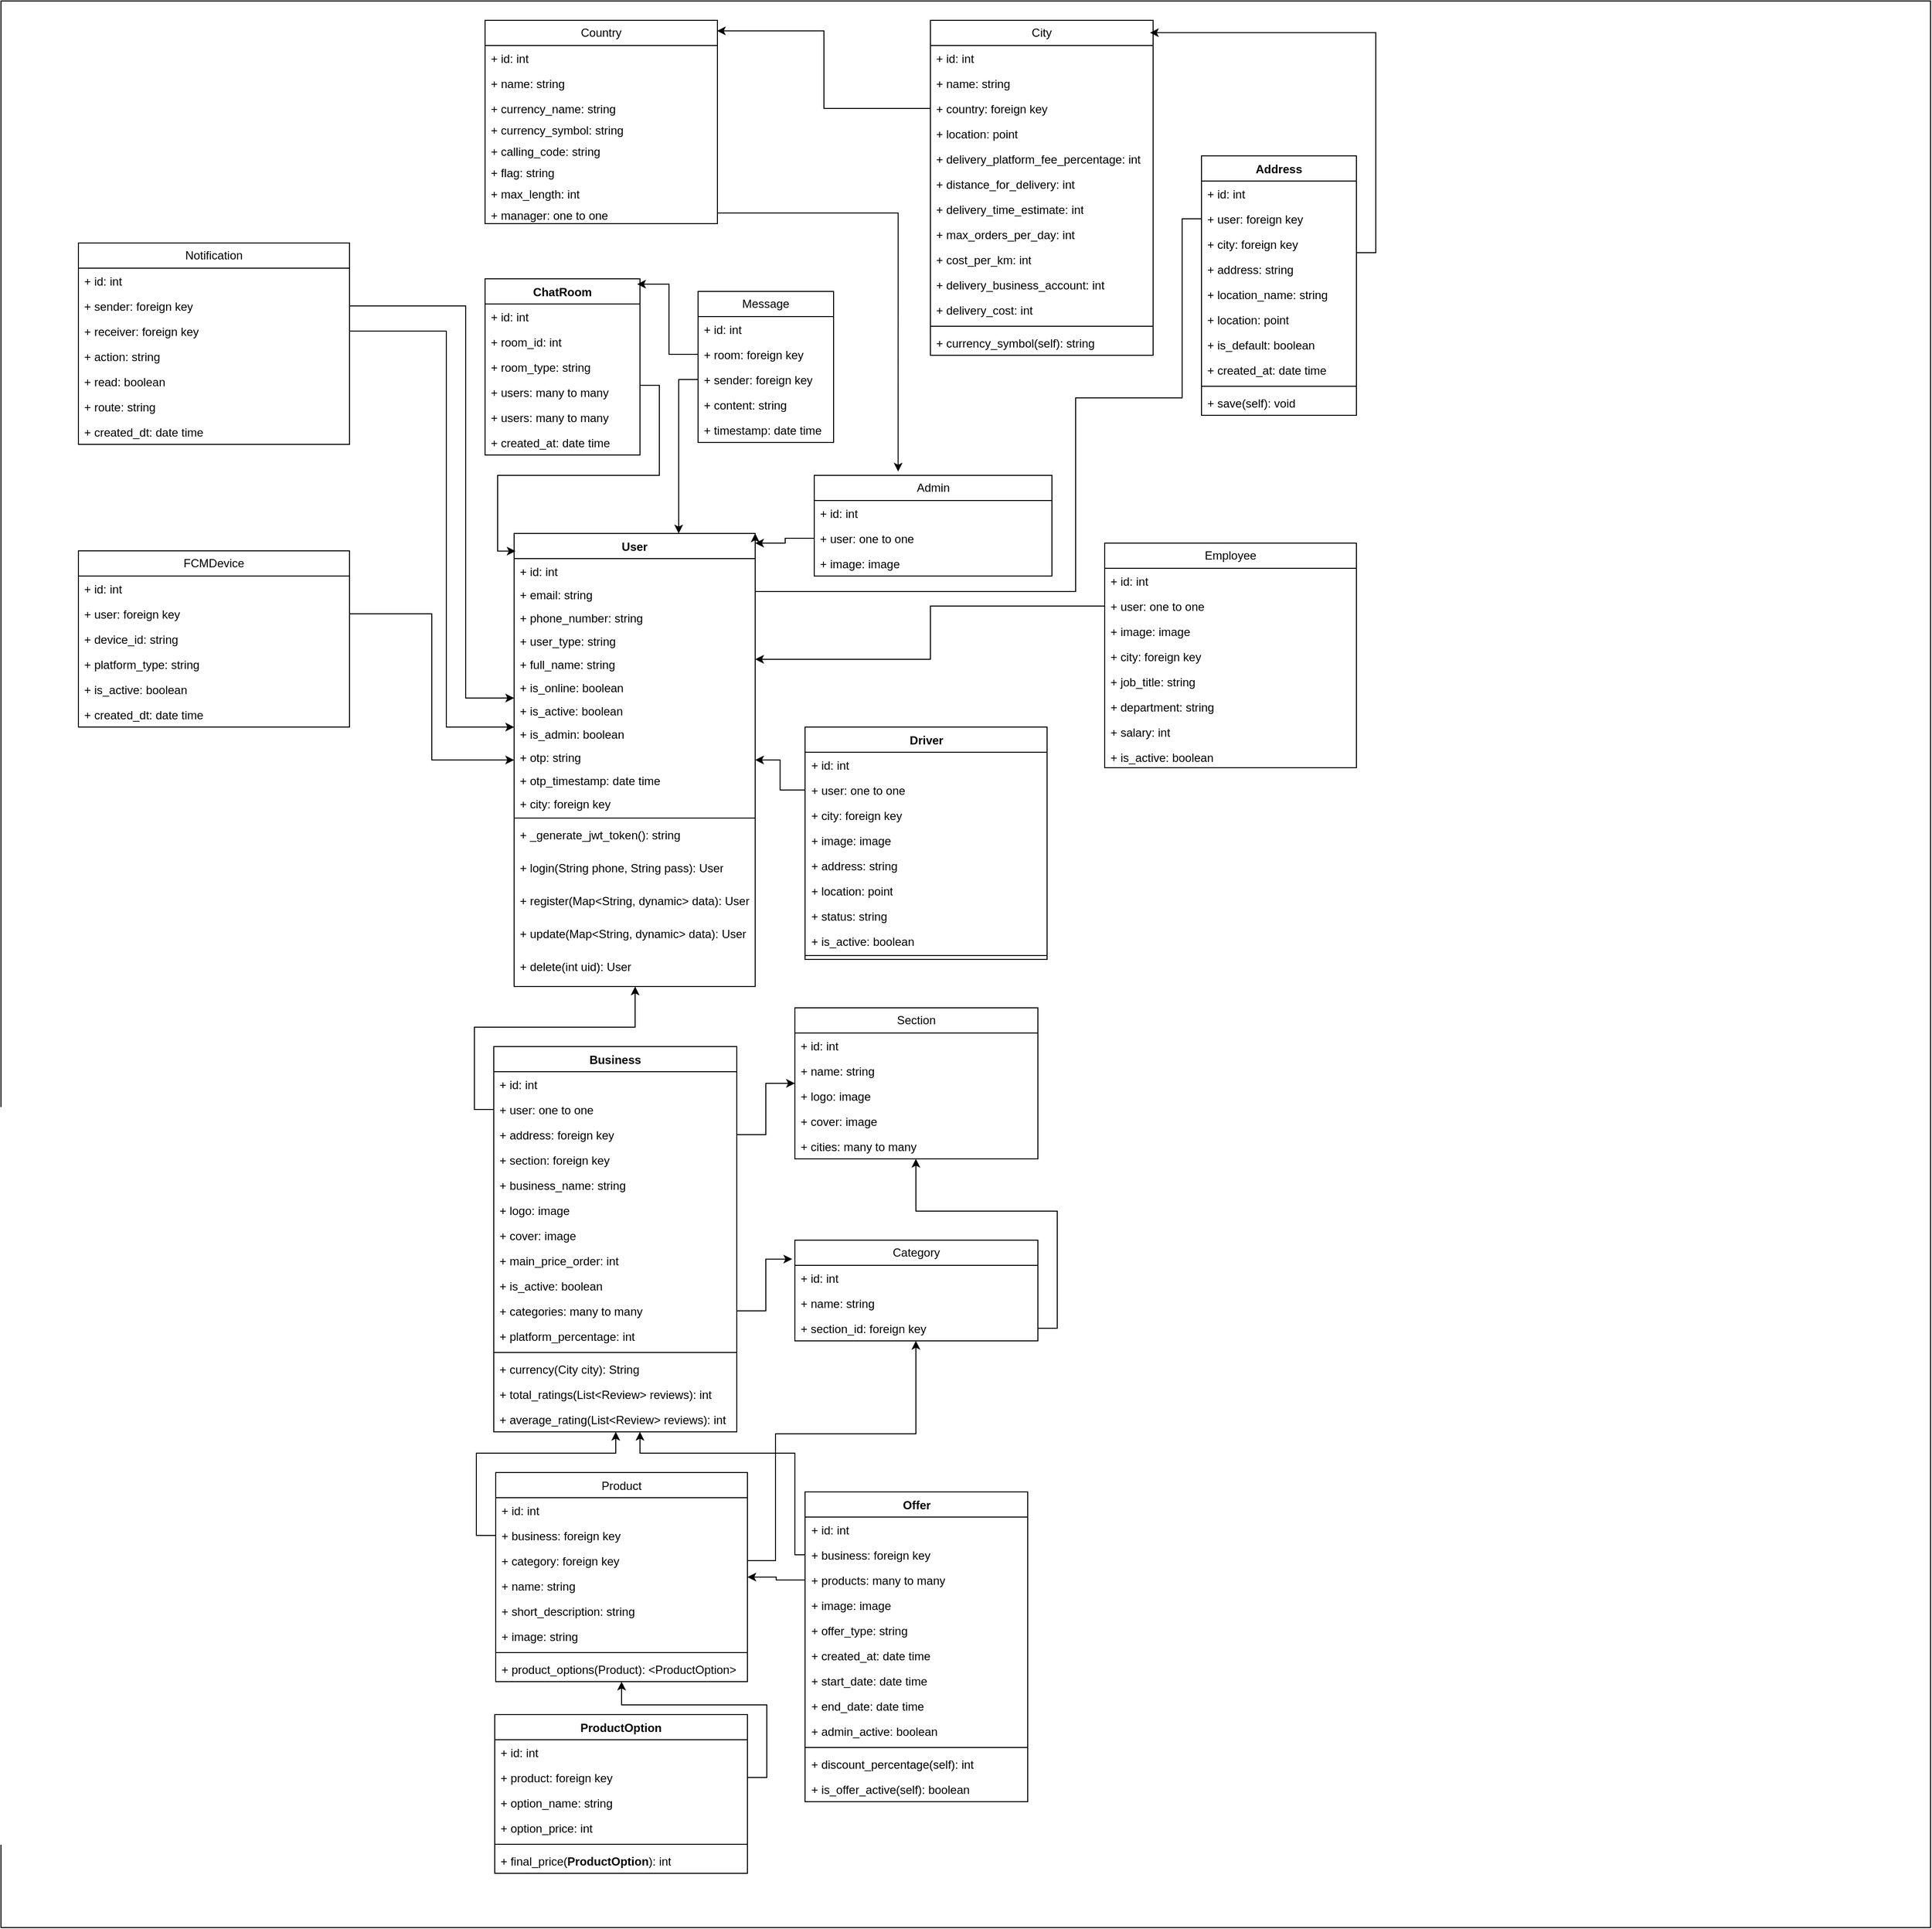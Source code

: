 <mxfile version="24.7.7">
  <diagram id="C5RBs43oDa-KdzZeNtuy" name="Page-1">
    <mxGraphModel dx="1670" dy="1957" grid="1" gridSize="10" guides="1" tooltips="1" connect="1" arrows="1" fold="1" page="1" pageScale="1" pageWidth="827" pageHeight="1169" math="0" shadow="0">
      <root>
        <mxCell id="WIyWlLk6GJQsqaUBKTNV-0" />
        <mxCell id="WIyWlLk6GJQsqaUBKTNV-1" parent="WIyWlLk6GJQsqaUBKTNV-0" />
        <mxCell id="_0y8IVrKsmxppvDywgn8-10" value="" style="rounded=0;whiteSpace=wrap;html=1;" parent="WIyWlLk6GJQsqaUBKTNV-1" vertex="1">
          <mxGeometry x="-480" y="-280" width="1993" height="1990" as="geometry" />
        </mxCell>
        <object label="User" id="_0y8IVrKsmxppvDywgn8-13">
          <mxCell style="swimlane;fontStyle=1;align=center;verticalAlign=top;childLayout=stackLayout;horizontal=1;startSize=26;horizontalStack=0;resizeParent=1;resizeParentMax=0;resizeLast=0;collapsible=1;marginBottom=0;whiteSpace=wrap;html=1;" parent="WIyWlLk6GJQsqaUBKTNV-1" vertex="1">
            <mxGeometry x="50" y="270" width="249" height="468" as="geometry" />
          </mxCell>
        </object>
        <mxCell id="_0y8IVrKsmxppvDywgn8-14" value="+ id: int&lt;span style=&quot;color: rgba(0, 0, 0, 0); font-family: monospace; font-size: 0px; text-wrap: nowrap;&quot;&gt;%3CmxGraphModel%3E%3Croot%3E%3CmxCell%20id%3D%220%22%2F%3E%3CmxCell%20id%3D%221%22%20parent%3D%220%22%2F%3E%3CmxCell%20id%3D%222%22%20value%3D%22%2B%20field%3A%20type%22%20style%3D%22text%3BstrokeColor%3Dnone%3BfillColor%3Dnone%3Balign%3Dleft%3BverticalAlign%3Dtop%3BspacingLeft%3D4%3BspacingRight%3D4%3Boverflow%3Dhidden%3Brotatable%3D0%3Bpoints%3D%5B%5B0%2C0.5%5D%2C%5B1%2C0.5%5D%5D%3BportConstraint%3Deastwest%3BwhiteSpace%3Dwrap%3Bhtml%3D1%3B%22%20vertex%3D%221%22%20parent%3D%221%22%3E%3CmxGeometry%20x%3D%22280%22%20y%3D%22-168%22%20width%3D%22160%22%20height%3D%2226%22%20as%3D%22geometry%22%2F%3E%3C%2FmxCell%3E%3C%2Froot%3E%3C%2FmxGraphModel%3E&lt;/span&gt;" style="text;strokeColor=none;fillColor=none;align=left;verticalAlign=top;spacingLeft=4;spacingRight=4;overflow=hidden;rotatable=0;points=[[0,0.5],[1,0.5]];portConstraint=eastwest;whiteSpace=wrap;html=1;" parent="_0y8IVrKsmxppvDywgn8-13" vertex="1">
          <mxGeometry y="26" width="249" height="24" as="geometry" />
        </mxCell>
        <mxCell id="_0y8IVrKsmxppvDywgn8-17" value="+ email: string&lt;span style=&quot;color: rgba(0, 0, 0, 0); font-family: monospace; font-size: 0px; text-wrap: nowrap;&quot;&gt;%3CmxGraphModel%3E%3Croot%3E%3CmxCell%20id%3D%220%22%2F%3E%3CmxCell%20id%3D%221%22%20parent%3D%220%22%2F%3E%3CmxCell%20id%3D%222%22%20value%3D%22%2B%20field%3A%20type%22%20style%3D%22text%3BstrokeColor%3Dnone%3BfillColor%3Dnone%3Balign%3Dleft%3BverticalAlign%3Dtop%3BspacingLeft%3D4%3BspacingRight%3D4%3Boverflow%3Dhidden%3Brotatable%3D0%3Bpoints%3D%5B%5B0%2C0.5%5D%2C%5B1%2C0.5%5D%5D%3BportConstraint%3Deastwest%3BwhiteSpace%3Dwrap%3Bhtml%3D1%3B%22%20vertex%3D%221%22%20parent%3D%221%22%3E%3CmxGeometry%20x%3D%22280%22%20y%3D%22-168%22%20width%3D%22160%22%20height%3D%2226%22%20as%3D%22geometry%22%2F%3E%3C%2FmxCell%3E%3C%2Froot%3E%3C%2FmxGraphModel%3E&lt;/span&gt;" style="text;strokeColor=none;fillColor=none;align=left;verticalAlign=top;spacingLeft=4;spacingRight=4;overflow=hidden;rotatable=0;points=[[0,0.5],[1,0.5]];portConstraint=eastwest;whiteSpace=wrap;html=1;" parent="_0y8IVrKsmxppvDywgn8-13" vertex="1">
          <mxGeometry y="50" width="249" height="24" as="geometry" />
        </mxCell>
        <mxCell id="_0y8IVrKsmxppvDywgn8-18" value="+ phone_number: string&lt;span style=&quot;color: rgba(0, 0, 0, 0); font-family: monospace; font-size: 0px; text-wrap: nowrap;&quot;&gt;%3CmxGraphModel%3E%3Croot%3E%3CmxCell%20id%3D%220%22%2F%3E%3CmxCell%20id%3D%221%22%20parent%3D%220%22%2F%3E%3CmxCell%20id%3D%222%22%20value%3D%22%2B%20field%3A%20type%22%20style%3D%22text%3BstrokeColor%3Dnone%3BfillColor%3Dnone%3Balign%3Dleft%3BverticalAlign%3Dtop%3BspacingLeft%3D4%3BspacingRight%3D4%3Boverflow%3Dhidden%3Brotatable%3D0%3Bpoints%3D%5B%5B0%2C0.5%5D%2C%5B1%2C0.5%5D%5D%3BportConstraint%3Deastwest%3BwhiteSpace%3Dwrap%3Bhtml%3D1%3B%22%20vertex%3D%221%22%20parent%3D%221%22%3E%3CmxGeometry%20x%3D%22280%22%20y%3D%22-168%22%20width%3D%22160%22%20height%3D%2226%22%20as%3D%22geometry%22%2F%3E%3C%2FmxCell%3E%3C%2Froot%3E%3C%2FmxGraphModel%3&lt;/span&gt;" style="text;strokeColor=none;fillColor=none;align=left;verticalAlign=top;spacingLeft=4;spacingRight=4;overflow=hidden;rotatable=0;points=[[0,0.5],[1,0.5]];portConstraint=eastwest;whiteSpace=wrap;html=1;" parent="_0y8IVrKsmxppvDywgn8-13" vertex="1">
          <mxGeometry y="74" width="249" height="24" as="geometry" />
        </mxCell>
        <mxCell id="_0y8IVrKsmxppvDywgn8-19" value="+ user_type: string&lt;span style=&quot;color: rgba(0, 0, 0, 0); font-family: monospace; font-size: 0px; text-wrap: nowrap;&quot;&gt;%3CmxGraphModel%3E%3Croot%3E%3CmxCell%20id%3D%220%22%2F%3E%3CmxCell%20id%3D%221%22%20parent%3D%220%22%2F%3E%3CmxCell%20id%3D%222%22%20value%3D%22%2B%20field%3A%20type%22%20style%3D%22text%3BstrokeColor%3Dnone%3BfillColor%3Dnone%3Balign%3Dleft%3BverticalAlign%3Dtop%3BspacingLeft%3D4%3BspacingRight%3D4%3Boverflow%3Dhidden%3Brotatable%3D0%3Bpoints%3D%5B%5B0%2C0.5%5D%2C%5B1%2C0.5%5D%5D%3BportConstraint%3Deastwest%3BwhiteSpace%3Dwrap%3Bhtml%3D1%3B%22%20vertex%3D%221%22%20parent%3D%221%22%3E%3CmxGeometry%20x%3D%22280%22%20y%3D%22-168%22%20width%3D%22160%22%20height%3D%2226%22%20as%3D%22geometry%22%2F%3E%3C%2FmxCell%3E%3C%2Froot%3E%3C%2FmxGraphModel%3&lt;/span&gt;" style="text;strokeColor=none;fillColor=none;align=left;verticalAlign=top;spacingLeft=4;spacingRight=4;overflow=hidden;rotatable=0;points=[[0,0.5],[1,0.5]];portConstraint=eastwest;whiteSpace=wrap;html=1;" parent="_0y8IVrKsmxppvDywgn8-13" vertex="1">
          <mxGeometry y="98" width="249" height="24" as="geometry" />
        </mxCell>
        <mxCell id="_0y8IVrKsmxppvDywgn8-20" value="+ full_name: string&lt;span style=&quot;color: rgba(0, 0, 0, 0); font-family: monospace; font-size: 0px; text-wrap: nowrap;&quot;&gt;%3CmxGraphModel%3E%3Croot%3E%3CmxCell%20id%3D%220%22%2F%3E%3CmxCell%20id%3D%221%22%20parent%3D%220%22%2F%3E%3CmxCell%20id%3D%222%22%20value%3D%22%2B%20field%3A%20type%22%20style%3D%22text%3BstrokeColor%3Dnone%3BfillColor%3Dnone%3Balign%3Dleft%3BverticalAlign%3Dtop%3BspacingLeft%3D4%3BspacingRight%3D4%3Boverflow%3Dhidden%3Brotatable%3D0%3Bpoints%3D%5B%5B0%2C0.5%5D%2C%5B1%2C0.5%5D%5D%3BportConstraint%3Deastwest%3BwhiteSpace%3Dwrap%3Bhtml%3D1%3B%22%20vertex%3D%221%22%20parent%3D%221%22%3E%3CmxGeometry%20x%3D%22280%22%20y%3D%22-168%22%20width%3D%22160%22%20height%3D%2226%22%20as%3D%22geometry%22%2F%3E%3C%2FmxCell%3E%3C%2Froot%3E%3C%2FmxGraphModel%3&lt;/span&gt;" style="text;strokeColor=none;fillColor=none;align=left;verticalAlign=top;spacingLeft=4;spacingRight=4;overflow=hidden;rotatable=0;points=[[0,0.5],[1,0.5]];portConstraint=eastwest;whiteSpace=wrap;html=1;" parent="_0y8IVrKsmxppvDywgn8-13" vertex="1">
          <mxGeometry y="122" width="249" height="24" as="geometry" />
        </mxCell>
        <mxCell id="_0y8IVrKsmxppvDywgn8-21" value="+ is_online: boolean&lt;span style=&quot;color: rgba(0, 0, 0, 0); font-family: monospace; font-size: 0px; text-wrap: nowrap; background-color: initial;&quot;&gt;%3CmxGraphModel%3E%3Croot%3E%3CmxCell%20id%3D%220%22%2F%3E%3CmxCell%20id%3D%221%22%20parent%3D%220%22%2F%3E%3CmxCell%20id%3D%222%22%20value%3D%22%2B%20field%3A%20type%22%20style%3D%22text%3BstrokeColor%3Dnone%3BfillColor%3Dnone%3Balign%3Dleft%3BverticalAlign%3Dtop%3BspacingLeft%3D4%3BspacingRight%3D4%3Boverflow%3Dhidden%3Brotatable%3D0%3Bpoints%3D%5B%5B0%2C0.5%5D%2C%5B1%2C0.5%5D%5D%3BportConstraint%3Deastwest%3BwhiteSpace%3Dwrap%3Bhtml%3D1%3B%22%20vertex%3D%221%22%20parent%3D%221%22%3E%3CmxGeometry%20x%3D%22280%22%20y%3D%22-168%22%20width%3D%22160%22%20height%3D%2226%22%20as%3D%22geometry%22%2F%3E%3C%2FmxCell%3E%3C%2Froot%3E%3C%2FmxGraphModel%&lt;/span&gt;" style="text;strokeColor=none;fillColor=none;align=left;verticalAlign=top;spacingLeft=4;spacingRight=4;overflow=hidden;rotatable=0;points=[[0,0.5],[1,0.5]];portConstraint=eastwest;whiteSpace=wrap;html=1;" parent="_0y8IVrKsmxppvDywgn8-13" vertex="1">
          <mxGeometry y="146" width="249" height="24" as="geometry" />
        </mxCell>
        <mxCell id="_0y8IVrKsmxppvDywgn8-23" value="+ is_active: boolean&lt;span style=&quot;color: rgba(0, 0, 0, 0); font-family: monospace; font-size: 0px; text-wrap: nowrap; background-color: initial;&quot;&gt;%3CmxGraphModel%3E%3Croot%3E%3CmxCell%20id%3D%220%22%2F%3E%3CmxCell%20id%3D%221%22%20parent%3D%220%22%2F%3E%3CmxCell%20id%3D%222%22%20value%3D%22%2B%20field%3A%20type%22%20style%3D%22text%3BstrokeColor%3Dnone%3BfillColor%3Dnone%3Balign%3Dleft%3BverticalAlign%3Dtop%3BspacingLeft%3D4%3BspacingRight%3D4%3Boverflow%3Dhidden%3Brotatable%3D0%3Bpoints%3D%5B%5B0%2C0.5%5D%2C%5B1%2C0.5%5D%5D%3BportConstraint%3Deastwest%3BwhiteSpace%3Dwrap%3Bhtml%3D1%3B%22%20vertex%3D%221%22%20parent%3D%221%22%3E%3CmxGeometry%20x%3D%22280%22%20y%3D%22-168%22%20width%3D%22160%22%20height%3D%2226%22%20as%3D%22geometry%22%2F%3E%3C%2FmxCell%3E%3C%2Froot%3E%3C%2FmxGraphModel%&lt;/span&gt;" style="text;strokeColor=none;fillColor=none;align=left;verticalAlign=top;spacingLeft=4;spacingRight=4;overflow=hidden;rotatable=0;points=[[0,0.5],[1,0.5]];portConstraint=eastwest;whiteSpace=wrap;html=1;" parent="_0y8IVrKsmxppvDywgn8-13" vertex="1">
          <mxGeometry y="170" width="249" height="24" as="geometry" />
        </mxCell>
        <mxCell id="_0y8IVrKsmxppvDywgn8-24" value="+ is_admin: boolean&lt;span style=&quot;color: rgba(0, 0, 0, 0); font-family: monospace; font-size: 0px; text-wrap: nowrap; background-color: initial;&quot;&gt;%3CmxGraphModel%3E%3Croot%3E%3CmxCell%20id%3D%220%22%2F%3E%3CmxCell%20id%3D%221%22%20parent%3D%220%22%2F%3E%3CmxCell%20id%3D%222%22%20value%3D%22%2B%20field%3A%20type%22%20style%3D%22text%3BstrokeColor%3Dnone%3BfillColor%3Dnone%3Balign%3Dleft%3BverticalAlign%3Dtop%3BspacingLeft%3D4%3BspacingRight%3D4%3Boverflow%3Dhidden%3Brotatable%3D0%3Bpoints%3D%5B%5B0%2C0.5%5D%2C%5B1%2C0.5%5D%5D%3BportConstraint%3Deastwest%3BwhiteSpace%3Dwrap%3Bhtml%3D1%3B%22%20vertex%3D%221%22%20parent%3D%221%22%3E%3CmxGeometry%20x%3D%22280%22%20y%3D%22-168%22%20width%3D%22160%22%20height%3D%2226%22%20as%3D%22geometry%22%2F%3E%3C%2FmxCell%3E%3C%2Froot%3E%3C%2FmxGraphModel%&lt;/span&gt;" style="text;strokeColor=none;fillColor=none;align=left;verticalAlign=top;spacingLeft=4;spacingRight=4;overflow=hidden;rotatable=0;points=[[0,0.5],[1,0.5]];portConstraint=eastwest;whiteSpace=wrap;html=1;" parent="_0y8IVrKsmxppvDywgn8-13" vertex="1">
          <mxGeometry y="194" width="249" height="24" as="geometry" />
        </mxCell>
        <mxCell id="_0y8IVrKsmxppvDywgn8-25" value="+ otp: string&lt;span style=&quot;color: rgba(0, 0, 0, 0); font-family: monospace; font-size: 0px; text-wrap: nowrap; background-color: initial;&quot;&gt;%3CmxGraphModel%3E%3Croot%3E%3CmxCell%20id%3D%220%22%2F%3E%3CmxCell%20id%3D%221%22%20parent%3D%220%22%2F%3E%3CmxCell%20id%3D%222%22%20value%3D%22%2B%20field%3A%20type%22%20style%3D%22text%3BstrokeColor%3Dnone%3BfillColor%3Dnone%3Balign%3Dleft%3BverticalAlign%3Dtop%3BspacingLeft%3D4%3BspacingRight%3D4%3Boverflow%3Dhidden%3Brotatable%3D0%3Bpoints%3D%5B%5B0%2C0.5%5D%2C%5B1%2C0.5%5D%5D%3BportConstraint%3Deastwest%3BwhiteSpace%3Dwrap%3Bhtml%3D1%3B%22%20vertex%3D%221%22%20parent%3D%221%22%3E%3CmxGeometry%20x%3D%22280%22%20y%3D%22-168%22%20width%3D%22160%22%20height%3D%2226%22%20as%3D%22geometry%22%2F%3E%3C%2FmxCell%3E%3C%2Froot%3E%3C%2FmxGraphModel%&lt;/span&gt;" style="text;strokeColor=none;fillColor=none;align=left;verticalAlign=top;spacingLeft=4;spacingRight=4;overflow=hidden;rotatable=0;points=[[0,0.5],[1,0.5]];portConstraint=eastwest;whiteSpace=wrap;html=1;" parent="_0y8IVrKsmxppvDywgn8-13" vertex="1">
          <mxGeometry y="218" width="249" height="24" as="geometry" />
        </mxCell>
        <mxCell id="_0y8IVrKsmxppvDywgn8-26" value="+ otp_timestamp: date time&lt;span style=&quot;color: rgba(0, 0, 0, 0); font-family: monospace; font-size: 0px; text-wrap: nowrap; background-color: initial;&quot;&gt;%3CmxGraphModel%3E%3Croot%3E%3CmxCell%20id%3D%220%22%2F%3E%3CmxCell%20id%3D%221%22%20parent%3D%220%22%2F%3E%3CmxCell%20id%3D%222%22%20value%3D%22%2B%20field%3A%20type%22%20style%3D%22text%3BstrokeColor%3Dnone%3BfillColor%3Dnone%3Balign%3Dleft%3BverticalAlign%3Dtop%3BspacingLeft%3D4%3BspacingRight%3D4%3Boverflow%3Dhidden%3Brotatable%3D0%3Bpoints%3D%5B%5B0%2C0.5%5D%2C%5B1%2C0.5%5D%5D%3BportConstraint%3Deastwest%3BwhiteSpace%3Dwrap%3Bhtml%3D1%3B%22%20vertex%3D%221%22%20parent%3D%221%22%3E%3CmxGeometry%20x%3D%22280%22%20y%3D%22-168%22%20width%3D%22160%22%20height%3D%2226%22%20as%3D%22geometry%22%2F%3E%3C%2FmxCell%3E%3C%2Froot%3E%3C%2FmxGraphModel%&lt;/span&gt;" style="text;strokeColor=none;fillColor=none;align=left;verticalAlign=top;spacingLeft=4;spacingRight=4;overflow=hidden;rotatable=0;points=[[0,0.5],[1,0.5]];portConstraint=eastwest;whiteSpace=wrap;html=1;" parent="_0y8IVrKsmxppvDywgn8-13" vertex="1">
          <mxGeometry y="242" width="249" height="24" as="geometry" />
        </mxCell>
        <mxCell id="_0y8IVrKsmxppvDywgn8-27" value="+ city: foreign key&lt;span style=&quot;color: rgba(0, 0, 0, 0); font-family: monospace; font-size: 0px; text-wrap: nowrap; background-color: initial;&quot;&gt;%3CmxGraphModel%3E%3Croot%3E%3CmxCell%20id%3D%220%22%2F%3E%3CmxCell%20id%3D%221%22%20parent%3D%220%22%2F%3E%3CmxCell%20id%3D%222%22%20value%3D%22%2B%20field%3A%20type%22%20style%3D%22text%3BstrokeColor%3Dnone%3BfillColor%3Dnone%3Balign%3Dleft%3BverticalAlign%3Dtop%3BspacingLeft%3D4%3BspacingRight%3D4%3Boverflow%3Dhidden%3Brotatable%3D0%3Bpoints%3D%5B%5B0%2C0.5%5D%2C%5B1%2C0.5%5D%5D%3BportConstraint%3Deastwest%3BwhiteSpace%3Dwrap%3Bhtml%3D1%3B%22%20vertex%3D%221%22%20parent%3D%221%22%3E%3CmxGeometry%20x%3D%22280%22%20y%3D%22-168%22%20width%3D%22160%22%20height%3D%2226%22%20as%3D%22geometry%22%2F%3E%3C%2FmxCell%3E%3C%2Froot%3E%3C%2FmxGraphModel%&lt;/span&gt;" style="text;strokeColor=none;fillColor=none;align=left;verticalAlign=top;spacingLeft=4;spacingRight=4;overflow=hidden;rotatable=0;points=[[0,0.5],[1,0.5]];portConstraint=eastwest;whiteSpace=wrap;html=1;" parent="_0y8IVrKsmxppvDywgn8-13" vertex="1">
          <mxGeometry y="266" width="249" height="24" as="geometry" />
        </mxCell>
        <mxCell id="_0y8IVrKsmxppvDywgn8-15" value="" style="line;strokeWidth=1;fillColor=none;align=left;verticalAlign=middle;spacingTop=-1;spacingLeft=3;spacingRight=3;rotatable=0;labelPosition=right;points=[];portConstraint=eastwest;strokeColor=inherit;" parent="_0y8IVrKsmxppvDywgn8-13" vertex="1">
          <mxGeometry y="290" width="249" height="8" as="geometry" />
        </mxCell>
        <mxCell id="_0y8IVrKsmxppvDywgn8-16" value="+ _generate_jwt_token(): string" style="text;strokeColor=none;fillColor=none;align=left;verticalAlign=top;spacingLeft=4;spacingRight=4;overflow=hidden;rotatable=0;points=[[0,0.5],[1,0.5]];portConstraint=eastwest;whiteSpace=wrap;html=1;" parent="_0y8IVrKsmxppvDywgn8-13" vertex="1">
          <mxGeometry y="298" width="249" height="34" as="geometry" />
        </mxCell>
        <mxCell id="_0y8IVrKsmxppvDywgn8-28" value="+ login(String phone, String pass): User" style="text;strokeColor=none;fillColor=none;align=left;verticalAlign=top;spacingLeft=4;spacingRight=4;overflow=hidden;rotatable=0;points=[[0,0.5],[1,0.5]];portConstraint=eastwest;whiteSpace=wrap;html=1;" parent="_0y8IVrKsmxppvDywgn8-13" vertex="1">
          <mxGeometry y="332" width="249" height="34" as="geometry" />
        </mxCell>
        <mxCell id="_0y8IVrKsmxppvDywgn8-29" value="+ register(Map&amp;lt;String, dynamic&amp;gt; data): User" style="text;strokeColor=none;fillColor=none;align=left;verticalAlign=top;spacingLeft=4;spacingRight=4;overflow=hidden;rotatable=0;points=[[0,0.5],[1,0.5]];portConstraint=eastwest;whiteSpace=wrap;html=1;" parent="_0y8IVrKsmxppvDywgn8-13" vertex="1">
          <mxGeometry y="366" width="249" height="34" as="geometry" />
        </mxCell>
        <mxCell id="_0y8IVrKsmxppvDywgn8-30" value="+ update(Map&amp;lt;String, dynamic&amp;gt; data): User" style="text;strokeColor=none;fillColor=none;align=left;verticalAlign=top;spacingLeft=4;spacingRight=4;overflow=hidden;rotatable=0;points=[[0,0.5],[1,0.5]];portConstraint=eastwest;whiteSpace=wrap;html=1;" parent="_0y8IVrKsmxppvDywgn8-13" vertex="1">
          <mxGeometry y="400" width="249" height="34" as="geometry" />
        </mxCell>
        <mxCell id="_0y8IVrKsmxppvDywgn8-31" value="+ delete(int uid): User" style="text;strokeColor=none;fillColor=none;align=left;verticalAlign=top;spacingLeft=4;spacingRight=4;overflow=hidden;rotatable=0;points=[[0,0.5],[1,0.5]];portConstraint=eastwest;whiteSpace=wrap;html=1;" parent="_0y8IVrKsmxppvDywgn8-13" vertex="1">
          <mxGeometry y="434" width="249" height="34" as="geometry" />
        </mxCell>
        <mxCell id="_0y8IVrKsmxppvDywgn8-32" value="Admin" style="swimlane;fontStyle=0;childLayout=stackLayout;horizontal=1;startSize=26;fillColor=none;horizontalStack=0;resizeParent=1;resizeParentMax=0;resizeLast=0;collapsible=1;marginBottom=0;whiteSpace=wrap;html=1;" parent="WIyWlLk6GJQsqaUBKTNV-1" vertex="1">
          <mxGeometry x="360" y="210" width="245.5" height="104" as="geometry" />
        </mxCell>
        <mxCell id="_0y8IVrKsmxppvDywgn8-33" value="+ id: int" style="text;strokeColor=none;fillColor=none;align=left;verticalAlign=top;spacingLeft=4;spacingRight=4;overflow=hidden;rotatable=0;points=[[0,0.5],[1,0.5]];portConstraint=eastwest;whiteSpace=wrap;html=1;" parent="_0y8IVrKsmxppvDywgn8-32" vertex="1">
          <mxGeometry y="26" width="245.5" height="26" as="geometry" />
        </mxCell>
        <mxCell id="_0y8IVrKsmxppvDywgn8-34" value="+ user: one to one" style="text;strokeColor=none;fillColor=none;align=left;verticalAlign=top;spacingLeft=4;spacingRight=4;overflow=hidden;rotatable=0;points=[[0,0.5],[1,0.5]];portConstraint=eastwest;whiteSpace=wrap;html=1;" parent="_0y8IVrKsmxppvDywgn8-32" vertex="1">
          <mxGeometry y="52" width="245.5" height="26" as="geometry" />
        </mxCell>
        <mxCell id="_0y8IVrKsmxppvDywgn8-35" value="+ image: image" style="text;strokeColor=none;fillColor=none;align=left;verticalAlign=top;spacingLeft=4;spacingRight=4;overflow=hidden;rotatable=0;points=[[0,0.5],[1,0.5]];portConstraint=eastwest;whiteSpace=wrap;html=1;" parent="_0y8IVrKsmxppvDywgn8-32" vertex="1">
          <mxGeometry y="78" width="245.5" height="26" as="geometry" />
        </mxCell>
        <mxCell id="_0y8IVrKsmxppvDywgn8-37" value="Section" style="swimlane;fontStyle=0;childLayout=stackLayout;horizontal=1;startSize=26;fillColor=none;horizontalStack=0;resizeParent=1;resizeParentMax=0;resizeLast=0;collapsible=1;marginBottom=0;whiteSpace=wrap;html=1;" parent="WIyWlLk6GJQsqaUBKTNV-1" vertex="1">
          <mxGeometry x="340" y="760" width="251" height="156" as="geometry" />
        </mxCell>
        <mxCell id="_0y8IVrKsmxppvDywgn8-38" value="+ id: int" style="text;strokeColor=none;fillColor=none;align=left;verticalAlign=top;spacingLeft=4;spacingRight=4;overflow=hidden;rotatable=0;points=[[0,0.5],[1,0.5]];portConstraint=eastwest;whiteSpace=wrap;html=1;" parent="_0y8IVrKsmxppvDywgn8-37" vertex="1">
          <mxGeometry y="26" width="251" height="26" as="geometry" />
        </mxCell>
        <mxCell id="_0y8IVrKsmxppvDywgn8-39" value="+ name: string" style="text;strokeColor=none;fillColor=none;align=left;verticalAlign=top;spacingLeft=4;spacingRight=4;overflow=hidden;rotatable=0;points=[[0,0.5],[1,0.5]];portConstraint=eastwest;whiteSpace=wrap;html=1;" parent="_0y8IVrKsmxppvDywgn8-37" vertex="1">
          <mxGeometry y="52" width="251" height="26" as="geometry" />
        </mxCell>
        <mxCell id="_0y8IVrKsmxppvDywgn8-40" value="+ logo: image" style="text;strokeColor=none;fillColor=none;align=left;verticalAlign=top;spacingLeft=4;spacingRight=4;overflow=hidden;rotatable=0;points=[[0,0.5],[1,0.5]];portConstraint=eastwest;whiteSpace=wrap;html=1;" parent="_0y8IVrKsmxppvDywgn8-37" vertex="1">
          <mxGeometry y="78" width="251" height="26" as="geometry" />
        </mxCell>
        <mxCell id="_0y8IVrKsmxppvDywgn8-41" value="+ cover: image" style="text;strokeColor=none;fillColor=none;align=left;verticalAlign=top;spacingLeft=4;spacingRight=4;overflow=hidden;rotatable=0;points=[[0,0.5],[1,0.5]];portConstraint=eastwest;whiteSpace=wrap;html=1;" parent="_0y8IVrKsmxppvDywgn8-37" vertex="1">
          <mxGeometry y="104" width="251" height="26" as="geometry" />
        </mxCell>
        <mxCell id="_0y8IVrKsmxppvDywgn8-42" value="+ cities: many to many" style="text;strokeColor=none;fillColor=none;align=left;verticalAlign=top;spacingLeft=4;spacingRight=4;overflow=hidden;rotatable=0;points=[[0,0.5],[1,0.5]];portConstraint=eastwest;whiteSpace=wrap;html=1;" parent="_0y8IVrKsmxppvDywgn8-37" vertex="1">
          <mxGeometry y="130" width="251" height="26" as="geometry" />
        </mxCell>
        <mxCell id="_0y8IVrKsmxppvDywgn8-43" value="Category" style="swimlane;fontStyle=0;childLayout=stackLayout;horizontal=1;startSize=26;fillColor=none;horizontalStack=0;resizeParent=1;resizeParentMax=0;resizeLast=0;collapsible=1;marginBottom=0;whiteSpace=wrap;html=1;" parent="WIyWlLk6GJQsqaUBKTNV-1" vertex="1">
          <mxGeometry x="340" y="1000" width="251" height="104" as="geometry" />
        </mxCell>
        <mxCell id="_0y8IVrKsmxppvDywgn8-44" value="+ id: int" style="text;strokeColor=none;fillColor=none;align=left;verticalAlign=top;spacingLeft=4;spacingRight=4;overflow=hidden;rotatable=0;points=[[0,0.5],[1,0.5]];portConstraint=eastwest;whiteSpace=wrap;html=1;" parent="_0y8IVrKsmxppvDywgn8-43" vertex="1">
          <mxGeometry y="26" width="251" height="26" as="geometry" />
        </mxCell>
        <mxCell id="_0y8IVrKsmxppvDywgn8-45" value="+ name: string" style="text;strokeColor=none;fillColor=none;align=left;verticalAlign=top;spacingLeft=4;spacingRight=4;overflow=hidden;rotatable=0;points=[[0,0.5],[1,0.5]];portConstraint=eastwest;whiteSpace=wrap;html=1;" parent="_0y8IVrKsmxppvDywgn8-43" vertex="1">
          <mxGeometry y="52" width="251" height="26" as="geometry" />
        </mxCell>
        <mxCell id="_0y8IVrKsmxppvDywgn8-48" value="+ section_id: foreign key" style="text;strokeColor=none;fillColor=none;align=left;verticalAlign=top;spacingLeft=4;spacingRight=4;overflow=hidden;rotatable=0;points=[[0,0.5],[1,0.5]];portConstraint=eastwest;whiteSpace=wrap;html=1;" parent="_0y8IVrKsmxppvDywgn8-43" vertex="1">
          <mxGeometry y="78" width="251" height="26" as="geometry" />
        </mxCell>
        <mxCell id="_0y8IVrKsmxppvDywgn8-49" value="Business" style="swimlane;fontStyle=1;align=center;verticalAlign=top;childLayout=stackLayout;horizontal=1;startSize=26;horizontalStack=0;resizeParent=1;resizeParentMax=0;resizeLast=0;collapsible=1;marginBottom=0;whiteSpace=wrap;html=1;" parent="WIyWlLk6GJQsqaUBKTNV-1" vertex="1">
          <mxGeometry x="29" y="800" width="251" height="398" as="geometry" />
        </mxCell>
        <mxCell id="_0y8IVrKsmxppvDywgn8-50" value="+ id: int" style="text;strokeColor=none;fillColor=none;align=left;verticalAlign=top;spacingLeft=4;spacingRight=4;overflow=hidden;rotatable=0;points=[[0,0.5],[1,0.5]];portConstraint=eastwest;whiteSpace=wrap;html=1;" parent="_0y8IVrKsmxppvDywgn8-49" vertex="1">
          <mxGeometry y="26" width="251" height="26" as="geometry" />
        </mxCell>
        <mxCell id="_0y8IVrKsmxppvDywgn8-53" value="+ user: one to one" style="text;strokeColor=none;fillColor=none;align=left;verticalAlign=top;spacingLeft=4;spacingRight=4;overflow=hidden;rotatable=0;points=[[0,0.5],[1,0.5]];portConstraint=eastwest;whiteSpace=wrap;html=1;" parent="_0y8IVrKsmxppvDywgn8-49" vertex="1">
          <mxGeometry y="52" width="251" height="26" as="geometry" />
        </mxCell>
        <mxCell id="_0y8IVrKsmxppvDywgn8-55" value="+ address:&amp;nbsp;&lt;span style=&quot;color: rgba(0, 0, 0, 0); font-family: monospace; font-size: 0px; text-wrap: nowrap;&quot;&gt;%3CmxGraphModel%3E%3Croot%3E%3CmxCell%20id%3D%220%22%2F%3E%3CmxCell%20id%3D%221%22%20parent%3D%220%22%2F%3E%3CmxCell%20id%3D%222%22%20value%3D%22%2B%20section_id%3A%20foreign%20key%22%20style%3D%22text%3BstrokeColor%3Dnone%3BfillColor%3Dnone%3Balign%3Dleft%3BverticalAlign%3Dtop%3BspacingLeft%3D4%3BspacingRight%3D4%3Boverflow%3Dhidden%3Brotatable%3D0%3Bpoints%3D%5B%5B0%2C0.5%5D%2C%5B1%2C0.5%5D%5D%3BportConstraint%3Deastwest%3BwhiteSpace%3Dwrap%3Bhtml%3D1%3B%22%20vertex%3D%221%22%20parent%3D%221%22%3E%3CmxGeometry%20x%3D%22349%22%20y%3D%22484%22%20width%3D%22140%22%20height%3D%2226%22%20as%3D%22geometry%22%2F%3E%3C%2FmxCell%3E%3C%2Froot%3E%3C%2FmxGraphModel%3E&lt;/span&gt;foreign key" style="text;strokeColor=none;fillColor=none;align=left;verticalAlign=top;spacingLeft=4;spacingRight=4;overflow=hidden;rotatable=0;points=[[0,0.5],[1,0.5]];portConstraint=eastwest;whiteSpace=wrap;html=1;" parent="_0y8IVrKsmxppvDywgn8-49" vertex="1">
          <mxGeometry y="78" width="251" height="26" as="geometry" />
        </mxCell>
        <mxCell id="_0y8IVrKsmxppvDywgn8-56" value="+ section: foreign key" style="text;strokeColor=none;fillColor=none;align=left;verticalAlign=top;spacingLeft=4;spacingRight=4;overflow=hidden;rotatable=0;points=[[0,0.5],[1,0.5]];portConstraint=eastwest;whiteSpace=wrap;html=1;" parent="_0y8IVrKsmxppvDywgn8-49" vertex="1">
          <mxGeometry y="104" width="251" height="26" as="geometry" />
        </mxCell>
        <mxCell id="_0y8IVrKsmxppvDywgn8-57" value="+ business_name: string" style="text;strokeColor=none;fillColor=none;align=left;verticalAlign=top;spacingLeft=4;spacingRight=4;overflow=hidden;rotatable=0;points=[[0,0.5],[1,0.5]];portConstraint=eastwest;whiteSpace=wrap;html=1;" parent="_0y8IVrKsmxppvDywgn8-49" vertex="1">
          <mxGeometry y="130" width="251" height="26" as="geometry" />
        </mxCell>
        <mxCell id="_0y8IVrKsmxppvDywgn8-58" value="+ logo: image" style="text;strokeColor=none;fillColor=none;align=left;verticalAlign=top;spacingLeft=4;spacingRight=4;overflow=hidden;rotatable=0;points=[[0,0.5],[1,0.5]];portConstraint=eastwest;whiteSpace=wrap;html=1;" parent="_0y8IVrKsmxppvDywgn8-49" vertex="1">
          <mxGeometry y="156" width="251" height="26" as="geometry" />
        </mxCell>
        <mxCell id="_0y8IVrKsmxppvDywgn8-59" value="+ cover: image" style="text;strokeColor=none;fillColor=none;align=left;verticalAlign=top;spacingLeft=4;spacingRight=4;overflow=hidden;rotatable=0;points=[[0,0.5],[1,0.5]];portConstraint=eastwest;whiteSpace=wrap;html=1;" parent="_0y8IVrKsmxppvDywgn8-49" vertex="1">
          <mxGeometry y="182" width="251" height="26" as="geometry" />
        </mxCell>
        <mxCell id="_0y8IVrKsmxppvDywgn8-60" value="+ main_price_order: int" style="text;strokeColor=none;fillColor=none;align=left;verticalAlign=top;spacingLeft=4;spacingRight=4;overflow=hidden;rotatable=0;points=[[0,0.5],[1,0.5]];portConstraint=eastwest;whiteSpace=wrap;html=1;" parent="_0y8IVrKsmxppvDywgn8-49" vertex="1">
          <mxGeometry y="208" width="251" height="26" as="geometry" />
        </mxCell>
        <mxCell id="_0y8IVrKsmxppvDywgn8-61" value="+ is_active: boolean" style="text;strokeColor=none;fillColor=none;align=left;verticalAlign=top;spacingLeft=4;spacingRight=4;overflow=hidden;rotatable=0;points=[[0,0.5],[1,0.5]];portConstraint=eastwest;whiteSpace=wrap;html=1;" parent="_0y8IVrKsmxppvDywgn8-49" vertex="1">
          <mxGeometry y="234" width="251" height="26" as="geometry" />
        </mxCell>
        <mxCell id="_0y8IVrKsmxppvDywgn8-63" value="+ categories: many to many" style="text;strokeColor=none;fillColor=none;align=left;verticalAlign=top;spacingLeft=4;spacingRight=4;overflow=hidden;rotatable=0;points=[[0,0.5],[1,0.5]];portConstraint=eastwest;whiteSpace=wrap;html=1;" parent="_0y8IVrKsmxppvDywgn8-49" vertex="1">
          <mxGeometry y="260" width="251" height="26" as="geometry" />
        </mxCell>
        <mxCell id="_0y8IVrKsmxppvDywgn8-64" value="+ platform_percentage: int" style="text;strokeColor=none;fillColor=none;align=left;verticalAlign=top;spacingLeft=4;spacingRight=4;overflow=hidden;rotatable=0;points=[[0,0.5],[1,0.5]];portConstraint=eastwest;whiteSpace=wrap;html=1;" parent="_0y8IVrKsmxppvDywgn8-49" vertex="1">
          <mxGeometry y="286" width="251" height="26" as="geometry" />
        </mxCell>
        <mxCell id="_0y8IVrKsmxppvDywgn8-51" value="" style="line;strokeWidth=1;fillColor=none;align=left;verticalAlign=middle;spacingTop=-1;spacingLeft=3;spacingRight=3;rotatable=0;labelPosition=right;points=[];portConstraint=eastwest;strokeColor=inherit;" parent="_0y8IVrKsmxppvDywgn8-49" vertex="1">
          <mxGeometry y="312" width="251" height="8" as="geometry" />
        </mxCell>
        <mxCell id="_0y8IVrKsmxppvDywgn8-52" value="+ currency(City city): String" style="text;strokeColor=none;fillColor=none;align=left;verticalAlign=top;spacingLeft=4;spacingRight=4;overflow=hidden;rotatable=0;points=[[0,0.5],[1,0.5]];portConstraint=eastwest;whiteSpace=wrap;html=1;" parent="_0y8IVrKsmxppvDywgn8-49" vertex="1">
          <mxGeometry y="320" width="251" height="26" as="geometry" />
        </mxCell>
        <mxCell id="_0y8IVrKsmxppvDywgn8-65" value="+ total_ratings(List&amp;lt;Review&amp;gt; reviews): int" style="text;strokeColor=none;fillColor=none;align=left;verticalAlign=top;spacingLeft=4;spacingRight=4;overflow=hidden;rotatable=0;points=[[0,0.5],[1,0.5]];portConstraint=eastwest;whiteSpace=wrap;html=1;" parent="_0y8IVrKsmxppvDywgn8-49" vertex="1">
          <mxGeometry y="346" width="251" height="26" as="geometry" />
        </mxCell>
        <mxCell id="_0y8IVrKsmxppvDywgn8-66" value="+ average_rating(List&amp;lt;Review&amp;gt; reviews): int" style="text;strokeColor=none;fillColor=none;align=left;verticalAlign=top;spacingLeft=4;spacingRight=4;overflow=hidden;rotatable=0;points=[[0,0.5],[1,0.5]];portConstraint=eastwest;whiteSpace=wrap;html=1;" parent="_0y8IVrKsmxppvDywgn8-49" vertex="1">
          <mxGeometry y="372" width="251" height="26" as="geometry" />
        </mxCell>
        <mxCell id="_0y8IVrKsmxppvDywgn8-67" value="&lt;span style=&quot;font-weight: 400; text-align: left;&quot;&gt;Product&lt;/span&gt;" style="swimlane;fontStyle=1;align=center;verticalAlign=top;childLayout=stackLayout;horizontal=1;startSize=26;horizontalStack=0;resizeParent=1;resizeParentMax=0;resizeLast=0;collapsible=1;marginBottom=0;whiteSpace=wrap;html=1;" parent="WIyWlLk6GJQsqaUBKTNV-1" vertex="1">
          <mxGeometry x="31" y="1240" width="260" height="216" as="geometry">
            <mxRectangle x="260" y="1020" width="80" height="30" as="alternateBounds" />
          </mxGeometry>
        </mxCell>
        <mxCell id="_0y8IVrKsmxppvDywgn8-68" value="+ id: int" style="text;strokeColor=none;fillColor=none;align=left;verticalAlign=top;spacingLeft=4;spacingRight=4;overflow=hidden;rotatable=0;points=[[0,0.5],[1,0.5]];portConstraint=eastwest;whiteSpace=wrap;html=1;" parent="_0y8IVrKsmxppvDywgn8-67" vertex="1">
          <mxGeometry y="26" width="260" height="26" as="geometry" />
        </mxCell>
        <mxCell id="_0y8IVrKsmxppvDywgn8-71" value="+ business: foreign key" style="text;strokeColor=none;fillColor=none;align=left;verticalAlign=top;spacingLeft=4;spacingRight=4;overflow=hidden;rotatable=0;points=[[0,0.5],[1,0.5]];portConstraint=eastwest;whiteSpace=wrap;html=1;" parent="_0y8IVrKsmxppvDywgn8-67" vertex="1">
          <mxGeometry y="52" width="260" height="26" as="geometry" />
        </mxCell>
        <mxCell id="_0y8IVrKsmxppvDywgn8-72" value="+ category&lt;span style=&quot;color: rgba(0, 0, 0, 0); font-family: monospace; font-size: 0px; text-wrap: nowrap;&quot;&gt;%3CmxGraphModel%3E%3Croot%3E%3CmxCell%20id%3D%220%22%2F%3E%3CmxCell%20id%3D%221%22%20parent%3D%220%22%2F%3E%3CmxCell%20id%3D%222%22%20value%3D%22%2B%20business%3A%20foreign%20key%22%20style%3D%22text%3BstrokeColor%3Dnone%3BfillColor%3Dnone%3Balign%3Dleft%3BverticalAlign%3Dtop%3BspacingLeft%3D4%3BspacingRight%3D4%3Boverflow%3Dhidden%3Brotatable%3D0%3Bpoints%3D%5B%5B0%2C0.5%5D%2C%5B1%2C0.5%5D%5D%3BportConstraint%3Deastwest%3BwhiteSpace%3Dwrap%3Bhtml%3D1%3B%22%20vertex%3D%221%22%20parent%3D%221%22%3E%3CmxGeometry%20x%3D%22260%22%20y%3D%221072%22%20width%3D%22260%22%20height%3D%2226%22%20as%3D%22geometry%22%2F%3E%3C%2FmxCell%3E%3C%2Froot%3E%3C%2FmxGraphModel%3E&lt;/span&gt;: foreign key" style="text;strokeColor=none;fillColor=none;align=left;verticalAlign=top;spacingLeft=4;spacingRight=4;overflow=hidden;rotatable=0;points=[[0,0.5],[1,0.5]];portConstraint=eastwest;whiteSpace=wrap;html=1;" parent="_0y8IVrKsmxppvDywgn8-67" vertex="1">
          <mxGeometry y="78" width="260" height="26" as="geometry" />
        </mxCell>
        <mxCell id="_0y8IVrKsmxppvDywgn8-73" value="+ name&lt;span style=&quot;color: rgba(0, 0, 0, 0); font-family: monospace; font-size: 0px; text-wrap: nowrap;&quot;&gt;%3CmxGraphModel%3E%3Croot%3E%3CmxCell%20id%3D%220%22%2F%3E%3CmxCell%20id%3D%221%22%20parent%3D%220%22%2F%3E%3CmxCell%20id%3D%222%22%20value%3D%22%2B%20business%3A%20foreign%20key%22%20style%3D%22text%3BstrokeColor%3Dnone%3BfillColor%3Dnone%3Balign%3Dleft%3BverticalAlign%3Dtop%3BspacingLeft%3D4%3BspacingRight%3D4%3Boverflow%3Dhidden%3Brotatable%3D0%3Bpoints%3D%5B%5B0%2C0.5%5D%2C%5B1%2C0.5%5D%5D%3BportConstraint%3Deastwest%3BwhiteSpace%3Dwrap%3Bhtml%3D1%3B%22%20vertex%3D%221%22%20parent%3D%221%22%3E%3CmxGeometry%20x%3D%22260%22%20y%3D%221072%22%20width%3D%22260%22%20height%3D%2226%22%20as%3D%22geometry%22%2F%3E%3C%2FmxCell%3E%3C%2Froot%3E%3C%2FmxGraphModel%3E&lt;/span&gt;: string" style="text;strokeColor=none;fillColor=none;align=left;verticalAlign=top;spacingLeft=4;spacingRight=4;overflow=hidden;rotatable=0;points=[[0,0.5],[1,0.5]];portConstraint=eastwest;whiteSpace=wrap;html=1;" parent="_0y8IVrKsmxppvDywgn8-67" vertex="1">
          <mxGeometry y="104" width="260" height="26" as="geometry" />
        </mxCell>
        <mxCell id="_0y8IVrKsmxppvDywgn8-74" value="+ short_description&lt;span style=&quot;color: rgba(0, 0, 0, 0); font-family: monospace; font-size: 0px; text-wrap: nowrap;&quot;&gt;%3CmxGraphModel%3E%3Croot%3E%3CmxCell%20id%3D%220%22%2F%3E%3CmxCell%20id%3D%221%22%20parent%3D%220%22%2F%3E%3CmxCell%20id%3D%222%22%20value%3D%22%2B%20business%3A%20foreign%20key%22%20style%3D%22text%3BstrokeColor%3Dnone%3BfillColor%3Dnone%3Balign%3Dleft%3BverticalAlign%3Dtop%3BspacingLeft%3D4%3BspacingRight%3D4%3Boverflow%3Dhidden%3Brotatable%3D0%3Bpoints%3D%5B%5B0%2C0.5%5D%2C%5B1%2C0.5%5D%5D%3BportConstraint%3Deastwest%3BwhiteSpace%3Dwrap%3Bhtml%3D1%3B%22%20vertex%3D%221%22%20parent%3D%221%22%3E%3CmxGeometry%20x%3D%22260%22%20y%3D%221072%22%20width%3D%22260%22%20height%3D%2226%22%20as%3D%22geometry%22%2F%3E%3C%2FmxCell%3E%3C%2Froot%3E%3C%2FmxGraphModel%3E&lt;/span&gt;: string" style="text;strokeColor=none;fillColor=none;align=left;verticalAlign=top;spacingLeft=4;spacingRight=4;overflow=hidden;rotatable=0;points=[[0,0.5],[1,0.5]];portConstraint=eastwest;whiteSpace=wrap;html=1;" parent="_0y8IVrKsmxppvDywgn8-67" vertex="1">
          <mxGeometry y="130" width="260" height="26" as="geometry" />
        </mxCell>
        <mxCell id="_0y8IVrKsmxppvDywgn8-75" value="+ image&lt;span style=&quot;color: rgba(0, 0, 0, 0); font-family: monospace; font-size: 0px; text-wrap: nowrap;&quot;&gt;%3CmxGraphModel%3E%3Croot%3E%3CmxCell%20id%3D%220%22%2F%3E%3CmxCell%20id%3D%221%22%20parent%3D%220%22%2F%3E%3CmxCell%20id%3D%222%22%20value%3D%22%2B%20business%3A%20foreign%20key%22%20style%3D%22text%3BstrokeColor%3Dnone%3BfillColor%3Dnone%3Balign%3Dleft%3BverticalAlign%3Dtop%3BspacingLeft%3D4%3BspacingRight%3D4%3Boverflow%3Dhidden%3Brotatable%3D0%3Bpoints%3D%5B%5B0%2C0.5%5D%2C%5B1%2C0.5%5D%5D%3BportConstraint%3Deastwest%3BwhiteSpace%3Dwrap%3Bhtml%3D1%3B%22%20vertex%3D%221%22%20parent%3D%221%22%3E%3CmxGeometry%20x%3D%22260%22%20y%3D%221072%22%20width%3D%22260%22%20height%3D%2226%22%20as%3D%22geometry%22%2F%3E%3C%2FmxCell%3E%3C%2Froot%3E%3C%2FmxGraphModel%3E&lt;/span&gt;: string" style="text;strokeColor=none;fillColor=none;align=left;verticalAlign=top;spacingLeft=4;spacingRight=4;overflow=hidden;rotatable=0;points=[[0,0.5],[1,0.5]];portConstraint=eastwest;whiteSpace=wrap;html=1;" parent="_0y8IVrKsmxppvDywgn8-67" vertex="1">
          <mxGeometry y="156" width="260" height="26" as="geometry" />
        </mxCell>
        <mxCell id="_0y8IVrKsmxppvDywgn8-69" value="" style="line;strokeWidth=1;fillColor=none;align=left;verticalAlign=middle;spacingTop=-1;spacingLeft=3;spacingRight=3;rotatable=0;labelPosition=right;points=[];portConstraint=eastwest;strokeColor=inherit;" parent="_0y8IVrKsmxppvDywgn8-67" vertex="1">
          <mxGeometry y="182" width="260" height="8" as="geometry" />
        </mxCell>
        <mxCell id="_0y8IVrKsmxppvDywgn8-70" value="+ product_options(Product): &amp;lt;ProductOption&amp;gt;&amp;nbsp;" style="text;strokeColor=none;fillColor=none;align=left;verticalAlign=top;spacingLeft=4;spacingRight=4;overflow=hidden;rotatable=0;points=[[0,0.5],[1,0.5]];portConstraint=eastwest;whiteSpace=wrap;html=1;" parent="_0y8IVrKsmxppvDywgn8-67" vertex="1">
          <mxGeometry y="190" width="260" height="26" as="geometry" />
        </mxCell>
        <mxCell id="_0y8IVrKsmxppvDywgn8-76" value="ProductOption" style="swimlane;fontStyle=1;align=center;verticalAlign=top;childLayout=stackLayout;horizontal=1;startSize=26;horizontalStack=0;resizeParent=1;resizeParentMax=0;resizeLast=0;collapsible=1;marginBottom=0;whiteSpace=wrap;html=1;" parent="WIyWlLk6GJQsqaUBKTNV-1" vertex="1">
          <mxGeometry x="30" y="1490" width="261" height="164" as="geometry" />
        </mxCell>
        <mxCell id="_0y8IVrKsmxppvDywgn8-77" value="+ id: int" style="text;strokeColor=none;fillColor=none;align=left;verticalAlign=top;spacingLeft=4;spacingRight=4;overflow=hidden;rotatable=0;points=[[0,0.5],[1,0.5]];portConstraint=eastwest;whiteSpace=wrap;html=1;" parent="_0y8IVrKsmxppvDywgn8-76" vertex="1">
          <mxGeometry y="26" width="261" height="26" as="geometry" />
        </mxCell>
        <mxCell id="_0y8IVrKsmxppvDywgn8-86" value="+ product: foreign key" style="text;strokeColor=none;fillColor=none;align=left;verticalAlign=top;spacingLeft=4;spacingRight=4;overflow=hidden;rotatable=0;points=[[0,0.5],[1,0.5]];portConstraint=eastwest;whiteSpace=wrap;html=1;" parent="_0y8IVrKsmxppvDywgn8-76" vertex="1">
          <mxGeometry y="52" width="261" height="26" as="geometry" />
        </mxCell>
        <mxCell id="_0y8IVrKsmxppvDywgn8-80" value="+ option_name&lt;span style=&quot;color: rgba(0, 0, 0, 0); font-family: monospace; font-size: 0px; text-wrap: nowrap;&quot;&gt;%3CmxGraphModel%3E%3Croot%3E%3CmxCell%20id%3D%220%22%2F%3E%3CmxCell%20id%3D%221%22%20parent%3D%220%22%2F%3E%3CmxCell%20id%3D%222%22%20value%3D%22%2B%20business%3A%20foreign%20key%22%20style%3D%22text%3BstrokeColor%3Dnone%3BfillColor%3Dnone%3Balign%3Dleft%3BverticalAlign%3Dtop%3BspacingLeft%3D4%3BspacingRight%3D4%3Boverflow%3Dhidden%3Brotatable%3D0%3Bpoints%3D%5B%5B0%2C0.5%5D%2C%5B1%2C0.5%5D%5D%3BportConstraint%3Deastwest%3BwhiteSpace%3Dwrap%3Bhtml%3D1%3B%22%20vertex%3D%221%22%20parent%3D%221%22%3E%3CmxGeometry%20x%3D%22260%22%20y%3D%221072%22%20width%3D%22260%22%20height%3D%2226%22%20as%3D%22geometry%22%2F%3E%3C%2FmxCell%3E%3C%2Froot%3E%3C%2FmxGraphModel%3E&lt;/span&gt;: string" style="text;strokeColor=none;fillColor=none;align=left;verticalAlign=top;spacingLeft=4;spacingRight=4;overflow=hidden;rotatable=0;points=[[0,0.5],[1,0.5]];portConstraint=eastwest;whiteSpace=wrap;html=1;" parent="_0y8IVrKsmxppvDywgn8-76" vertex="1">
          <mxGeometry y="78" width="261" height="26" as="geometry" />
        </mxCell>
        <mxCell id="_0y8IVrKsmxppvDywgn8-81" value="+ option_price&lt;span style=&quot;color: rgba(0, 0, 0, 0); font-family: monospace; font-size: 0px; text-wrap: nowrap;&quot;&gt;%3CmxGraphModel%3E%3Croot%3E%3CmxCell%20id%3D%220%22%2F%3E%3CmxCell%20id%3D%221%22%20parent%3D%220%22%2F%3E%3CmxCell%20id%3D%222%22%20value%3D%22%2B%20business%3A%20foreign%20key%22%20style%3D%22text%3BstrokeColor%3Dnone%3BfillColor%3Dnone%3Balign%3Dleft%3BverticalAlign%3Dtop%3BspacingLeft%3D4%3BspacingRight%3D4%3Boverflow%3Dhidden%3Brotatable%3D0%3Bpoints%3D%5B%5B0%2C0.5%5D%2C%5B1%2C0.5%5D%5D%3BportConstraint%3Deastwest%3BwhiteSpace%3Dwrap%3Bhtml%3D1%3B%22%20vertex%3D%221%22%20parent%3D%221%22%3E%3CmxGeometry%20x%3D%22260%22%20y%3D%221072%22%20width%3D%22260%22%20height%3D%2226%22%20as%3D%22geometry%22%2F%3E%3C%2FmxCell%3E%3C%2Froot%3E%3C%2FmxGraphModel%3E&lt;/span&gt;: int" style="text;strokeColor=none;fillColor=none;align=left;verticalAlign=top;spacingLeft=4;spacingRight=4;overflow=hidden;rotatable=0;points=[[0,0.5],[1,0.5]];portConstraint=eastwest;whiteSpace=wrap;html=1;" parent="_0y8IVrKsmxppvDywgn8-76" vertex="1">
          <mxGeometry y="104" width="261" height="26" as="geometry" />
        </mxCell>
        <mxCell id="_0y8IVrKsmxppvDywgn8-78" value="" style="line;strokeWidth=1;fillColor=none;align=left;verticalAlign=middle;spacingTop=-1;spacingLeft=3;spacingRight=3;rotatable=0;labelPosition=right;points=[];portConstraint=eastwest;strokeColor=inherit;" parent="_0y8IVrKsmxppvDywgn8-76" vertex="1">
          <mxGeometry y="130" width="261" height="8" as="geometry" />
        </mxCell>
        <mxCell id="_0y8IVrKsmxppvDywgn8-79" value="+ final_price(&lt;span style=&quot;font-weight: 700; text-align: center;&quot;&gt;ProductOption&lt;/span&gt;): int" style="text;strokeColor=none;fillColor=none;align=left;verticalAlign=top;spacingLeft=4;spacingRight=4;overflow=hidden;rotatable=0;points=[[0,0.5],[1,0.5]];portConstraint=eastwest;whiteSpace=wrap;html=1;" parent="_0y8IVrKsmxppvDywgn8-76" vertex="1">
          <mxGeometry y="138" width="261" height="26" as="geometry" />
        </mxCell>
        <mxCell id="_0y8IVrKsmxppvDywgn8-82" value="Offer" style="swimlane;fontStyle=1;align=center;verticalAlign=top;childLayout=stackLayout;horizontal=1;startSize=26;horizontalStack=0;resizeParent=1;resizeParentMax=0;resizeLast=0;collapsible=1;marginBottom=0;whiteSpace=wrap;html=1;" parent="WIyWlLk6GJQsqaUBKTNV-1" vertex="1">
          <mxGeometry x="350.5" y="1260" width="230" height="320" as="geometry" />
        </mxCell>
        <mxCell id="_0y8IVrKsmxppvDywgn8-83" value="+ id: int" style="text;strokeColor=none;fillColor=none;align=left;verticalAlign=top;spacingLeft=4;spacingRight=4;overflow=hidden;rotatable=0;points=[[0,0.5],[1,0.5]];portConstraint=eastwest;whiteSpace=wrap;html=1;" parent="_0y8IVrKsmxppvDywgn8-82" vertex="1">
          <mxGeometry y="26" width="230" height="26" as="geometry" />
        </mxCell>
        <mxCell id="_0y8IVrKsmxppvDywgn8-87" value="+ business: foreign key" style="text;strokeColor=none;fillColor=none;align=left;verticalAlign=top;spacingLeft=4;spacingRight=4;overflow=hidden;rotatable=0;points=[[0,0.5],[1,0.5]];portConstraint=eastwest;whiteSpace=wrap;html=1;" parent="_0y8IVrKsmxppvDywgn8-82" vertex="1">
          <mxGeometry y="52" width="230" height="26" as="geometry" />
        </mxCell>
        <mxCell id="_0y8IVrKsmxppvDywgn8-88" value="+ products: many to many" style="text;strokeColor=none;fillColor=none;align=left;verticalAlign=top;spacingLeft=4;spacingRight=4;overflow=hidden;rotatable=0;points=[[0,0.5],[1,0.5]];portConstraint=eastwest;whiteSpace=wrap;html=1;" parent="_0y8IVrKsmxppvDywgn8-82" vertex="1">
          <mxGeometry y="78" width="230" height="26" as="geometry" />
        </mxCell>
        <mxCell id="_0y8IVrKsmxppvDywgn8-89" value="+ image: image" style="text;strokeColor=none;fillColor=none;align=left;verticalAlign=top;spacingLeft=4;spacingRight=4;overflow=hidden;rotatable=0;points=[[0,0.5],[1,0.5]];portConstraint=eastwest;whiteSpace=wrap;html=1;" parent="_0y8IVrKsmxppvDywgn8-82" vertex="1">
          <mxGeometry y="104" width="230" height="26" as="geometry" />
        </mxCell>
        <mxCell id="_0y8IVrKsmxppvDywgn8-90" value="+ offer_type: string" style="text;strokeColor=none;fillColor=none;align=left;verticalAlign=top;spacingLeft=4;spacingRight=4;overflow=hidden;rotatable=0;points=[[0,0.5],[1,0.5]];portConstraint=eastwest;whiteSpace=wrap;html=1;" parent="_0y8IVrKsmxppvDywgn8-82" vertex="1">
          <mxGeometry y="130" width="230" height="26" as="geometry" />
        </mxCell>
        <mxCell id="_0y8IVrKsmxppvDywgn8-91" value="+ created_at: date time" style="text;strokeColor=none;fillColor=none;align=left;verticalAlign=top;spacingLeft=4;spacingRight=4;overflow=hidden;rotatable=0;points=[[0,0.5],[1,0.5]];portConstraint=eastwest;whiteSpace=wrap;html=1;" parent="_0y8IVrKsmxppvDywgn8-82" vertex="1">
          <mxGeometry y="156" width="230" height="26" as="geometry" />
        </mxCell>
        <mxCell id="_0y8IVrKsmxppvDywgn8-92" value="+ start_date: date time" style="text;strokeColor=none;fillColor=none;align=left;verticalAlign=top;spacingLeft=4;spacingRight=4;overflow=hidden;rotatable=0;points=[[0,0.5],[1,0.5]];portConstraint=eastwest;whiteSpace=wrap;html=1;" parent="_0y8IVrKsmxppvDywgn8-82" vertex="1">
          <mxGeometry y="182" width="230" height="26" as="geometry" />
        </mxCell>
        <mxCell id="_0y8IVrKsmxppvDywgn8-94" value="+ end_date: date time" style="text;strokeColor=none;fillColor=none;align=left;verticalAlign=top;spacingLeft=4;spacingRight=4;overflow=hidden;rotatable=0;points=[[0,0.5],[1,0.5]];portConstraint=eastwest;whiteSpace=wrap;html=1;" parent="_0y8IVrKsmxppvDywgn8-82" vertex="1">
          <mxGeometry y="208" width="230" height="26" as="geometry" />
        </mxCell>
        <mxCell id="_0y8IVrKsmxppvDywgn8-95" value="+ admin_active: boolean" style="text;strokeColor=none;fillColor=none;align=left;verticalAlign=top;spacingLeft=4;spacingRight=4;overflow=hidden;rotatable=0;points=[[0,0.5],[1,0.5]];portConstraint=eastwest;whiteSpace=wrap;html=1;" parent="_0y8IVrKsmxppvDywgn8-82" vertex="1">
          <mxGeometry y="234" width="230" height="26" as="geometry" />
        </mxCell>
        <mxCell id="_0y8IVrKsmxppvDywgn8-84" value="" style="line;strokeWidth=1;fillColor=none;align=left;verticalAlign=middle;spacingTop=-1;spacingLeft=3;spacingRight=3;rotatable=0;labelPosition=right;points=[];portConstraint=eastwest;strokeColor=inherit;" parent="_0y8IVrKsmxppvDywgn8-82" vertex="1">
          <mxGeometry y="260" width="230" height="8" as="geometry" />
        </mxCell>
        <mxCell id="_0y8IVrKsmxppvDywgn8-85" value="+ discount_percentage(self): int" style="text;strokeColor=none;fillColor=none;align=left;verticalAlign=top;spacingLeft=4;spacingRight=4;overflow=hidden;rotatable=0;points=[[0,0.5],[1,0.5]];portConstraint=eastwest;whiteSpace=wrap;html=1;" parent="_0y8IVrKsmxppvDywgn8-82" vertex="1">
          <mxGeometry y="268" width="230" height="26" as="geometry" />
        </mxCell>
        <mxCell id="_0y8IVrKsmxppvDywgn8-96" value="+ is_offer_active(self): boolean" style="text;strokeColor=none;fillColor=none;align=left;verticalAlign=top;spacingLeft=4;spacingRight=4;overflow=hidden;rotatable=0;points=[[0,0.5],[1,0.5]];portConstraint=eastwest;whiteSpace=wrap;html=1;" parent="_0y8IVrKsmxppvDywgn8-82" vertex="1">
          <mxGeometry y="294" width="230" height="26" as="geometry" />
        </mxCell>
        <mxCell id="_0y8IVrKsmxppvDywgn8-97" value="ChatRoom" style="swimlane;fontStyle=1;align=center;verticalAlign=top;childLayout=stackLayout;horizontal=1;startSize=26;horizontalStack=0;resizeParent=1;resizeParentMax=0;resizeLast=0;collapsible=1;marginBottom=0;whiteSpace=wrap;html=1;" parent="WIyWlLk6GJQsqaUBKTNV-1" vertex="1">
          <mxGeometry x="20" y="7" width="160" height="182" as="geometry" />
        </mxCell>
        <mxCell id="_0y8IVrKsmxppvDywgn8-98" value="+ id: int" style="text;strokeColor=none;fillColor=none;align=left;verticalAlign=top;spacingLeft=4;spacingRight=4;overflow=hidden;rotatable=0;points=[[0,0.5],[1,0.5]];portConstraint=eastwest;whiteSpace=wrap;html=1;" parent="_0y8IVrKsmxppvDywgn8-97" vertex="1">
          <mxGeometry y="26" width="160" height="26" as="geometry" />
        </mxCell>
        <mxCell id="_0y8IVrKsmxppvDywgn8-102" value="+ room_id: int" style="text;strokeColor=none;fillColor=none;align=left;verticalAlign=top;spacingLeft=4;spacingRight=4;overflow=hidden;rotatable=0;points=[[0,0.5],[1,0.5]];portConstraint=eastwest;whiteSpace=wrap;html=1;" parent="_0y8IVrKsmxppvDywgn8-97" vertex="1">
          <mxGeometry y="52" width="160" height="26" as="geometry" />
        </mxCell>
        <mxCell id="_0y8IVrKsmxppvDywgn8-103" value="+ room_type: string" style="text;strokeColor=none;fillColor=none;align=left;verticalAlign=top;spacingLeft=4;spacingRight=4;overflow=hidden;rotatable=0;points=[[0,0.5],[1,0.5]];portConstraint=eastwest;whiteSpace=wrap;html=1;" parent="_0y8IVrKsmxppvDywgn8-97" vertex="1">
          <mxGeometry y="78" width="160" height="26" as="geometry" />
        </mxCell>
        <mxCell id="_0y8IVrKsmxppvDywgn8-113" value="+ users: many to many" style="text;strokeColor=none;fillColor=none;align=left;verticalAlign=top;spacingLeft=4;spacingRight=4;overflow=hidden;rotatable=0;points=[[0,0.5],[1,0.5]];portConstraint=eastwest;whiteSpace=wrap;html=1;" parent="_0y8IVrKsmxppvDywgn8-97" vertex="1">
          <mxGeometry y="104" width="160" height="26" as="geometry" />
        </mxCell>
        <mxCell id="_0y8IVrKsmxppvDywgn8-104" value="+ users: many to many" style="text;strokeColor=none;fillColor=none;align=left;verticalAlign=top;spacingLeft=4;spacingRight=4;overflow=hidden;rotatable=0;points=[[0,0.5],[1,0.5]];portConstraint=eastwest;whiteSpace=wrap;html=1;" parent="_0y8IVrKsmxppvDywgn8-97" vertex="1">
          <mxGeometry y="130" width="160" height="26" as="geometry" />
        </mxCell>
        <mxCell id="_0y8IVrKsmxppvDywgn8-105" value="+ created_at: date time" style="text;strokeColor=none;fillColor=none;align=left;verticalAlign=top;spacingLeft=4;spacingRight=4;overflow=hidden;rotatable=0;points=[[0,0.5],[1,0.5]];portConstraint=eastwest;whiteSpace=wrap;html=1;" parent="_0y8IVrKsmxppvDywgn8-97" vertex="1">
          <mxGeometry y="156" width="160" height="26" as="geometry" />
        </mxCell>
        <mxCell id="_0y8IVrKsmxppvDywgn8-101" style="edgeStyle=orthogonalEdgeStyle;rounded=0;orthogonalLoop=1;jettySize=auto;html=1;exitX=0;exitY=0.5;exitDx=0;exitDy=0;" parent="WIyWlLk6GJQsqaUBKTNV-1" source="_0y8IVrKsmxppvDywgn8-53" target="_0y8IVrKsmxppvDywgn8-13" edge="1">
          <mxGeometry relative="1" as="geometry">
            <Array as="points">
              <mxPoint x="9" y="865" />
              <mxPoint x="9" y="780" />
              <mxPoint x="175" y="780" />
            </Array>
          </mxGeometry>
        </mxCell>
        <mxCell id="_0y8IVrKsmxppvDywgn8-106" value="Message" style="swimlane;fontStyle=0;childLayout=stackLayout;horizontal=1;startSize=26;fillColor=none;horizontalStack=0;resizeParent=1;resizeParentMax=0;resizeLast=0;collapsible=1;marginBottom=0;whiteSpace=wrap;html=1;" parent="WIyWlLk6GJQsqaUBKTNV-1" vertex="1">
          <mxGeometry x="240" y="20" width="140" height="156" as="geometry" />
        </mxCell>
        <mxCell id="_0y8IVrKsmxppvDywgn8-107" value="+ id: int" style="text;strokeColor=none;fillColor=none;align=left;verticalAlign=top;spacingLeft=4;spacingRight=4;overflow=hidden;rotatable=0;points=[[0,0.5],[1,0.5]];portConstraint=eastwest;whiteSpace=wrap;html=1;" parent="_0y8IVrKsmxppvDywgn8-106" vertex="1">
          <mxGeometry y="26" width="140" height="26" as="geometry" />
        </mxCell>
        <mxCell id="_0y8IVrKsmxppvDywgn8-108" value="+ room: foreign key" style="text;strokeColor=none;fillColor=none;align=left;verticalAlign=top;spacingLeft=4;spacingRight=4;overflow=hidden;rotatable=0;points=[[0,0.5],[1,0.5]];portConstraint=eastwest;whiteSpace=wrap;html=1;" parent="_0y8IVrKsmxppvDywgn8-106" vertex="1">
          <mxGeometry y="52" width="140" height="26" as="geometry" />
        </mxCell>
        <mxCell id="_0y8IVrKsmxppvDywgn8-109" value="+ sender: foreign key" style="text;strokeColor=none;fillColor=none;align=left;verticalAlign=top;spacingLeft=4;spacingRight=4;overflow=hidden;rotatable=0;points=[[0,0.5],[1,0.5]];portConstraint=eastwest;whiteSpace=wrap;html=1;" parent="_0y8IVrKsmxppvDywgn8-106" vertex="1">
          <mxGeometry y="78" width="140" height="26" as="geometry" />
        </mxCell>
        <mxCell id="_0y8IVrKsmxppvDywgn8-110" value="+ content: string" style="text;strokeColor=none;fillColor=none;align=left;verticalAlign=top;spacingLeft=4;spacingRight=4;overflow=hidden;rotatable=0;points=[[0,0.5],[1,0.5]];portConstraint=eastwest;whiteSpace=wrap;html=1;" parent="_0y8IVrKsmxppvDywgn8-106" vertex="1">
          <mxGeometry y="104" width="140" height="26" as="geometry" />
        </mxCell>
        <mxCell id="_0y8IVrKsmxppvDywgn8-111" value="+ timestamp: date time" style="text;strokeColor=none;fillColor=none;align=left;verticalAlign=top;spacingLeft=4;spacingRight=4;overflow=hidden;rotatable=0;points=[[0,0.5],[1,0.5]];portConstraint=eastwest;whiteSpace=wrap;html=1;" parent="_0y8IVrKsmxppvDywgn8-106" vertex="1">
          <mxGeometry y="130" width="140" height="26" as="geometry" />
        </mxCell>
        <mxCell id="_0y8IVrKsmxppvDywgn8-112" style="edgeStyle=orthogonalEdgeStyle;rounded=0;orthogonalLoop=1;jettySize=auto;html=1;" parent="WIyWlLk6GJQsqaUBKTNV-1" source="_0y8IVrKsmxppvDywgn8-55" target="_0y8IVrKsmxppvDywgn8-37" edge="1">
          <mxGeometry relative="1" as="geometry" />
        </mxCell>
        <mxCell id="_0y8IVrKsmxppvDywgn8-114" style="edgeStyle=orthogonalEdgeStyle;rounded=0;orthogonalLoop=1;jettySize=auto;html=1;entryX=0.006;entryY=0.039;entryDx=0;entryDy=0;entryPerimeter=0;" parent="WIyWlLk6GJQsqaUBKTNV-1" source="_0y8IVrKsmxppvDywgn8-113" target="_0y8IVrKsmxppvDywgn8-13" edge="1">
          <mxGeometry relative="1" as="geometry">
            <Array as="points">
              <mxPoint x="200" y="117" />
              <mxPoint x="200" y="210" />
              <mxPoint x="33" y="210" />
              <mxPoint x="33" y="288" />
            </Array>
          </mxGeometry>
        </mxCell>
        <mxCell id="_0y8IVrKsmxppvDywgn8-115" style="edgeStyle=orthogonalEdgeStyle;rounded=0;orthogonalLoop=1;jettySize=auto;html=1;" parent="WIyWlLk6GJQsqaUBKTNV-1" source="_0y8IVrKsmxppvDywgn8-109" target="_0y8IVrKsmxppvDywgn8-13" edge="1">
          <mxGeometry relative="1" as="geometry">
            <Array as="points">
              <mxPoint x="220" y="111" />
            </Array>
          </mxGeometry>
        </mxCell>
        <mxCell id="_0y8IVrKsmxppvDywgn8-116" style="edgeStyle=orthogonalEdgeStyle;rounded=0;orthogonalLoop=1;jettySize=auto;html=1;exitX=0;exitY=0.5;exitDx=0;exitDy=0;entryX=0.982;entryY=0.03;entryDx=0;entryDy=0;entryPerimeter=0;" parent="WIyWlLk6GJQsqaUBKTNV-1" source="_0y8IVrKsmxppvDywgn8-108" target="_0y8IVrKsmxppvDywgn8-97" edge="1">
          <mxGeometry relative="1" as="geometry" />
        </mxCell>
        <mxCell id="_0y8IVrKsmxppvDywgn8-117" style="edgeStyle=orthogonalEdgeStyle;rounded=0;orthogonalLoop=1;jettySize=auto;html=1;exitX=1;exitY=0.5;exitDx=0;exitDy=0;entryX=-0.011;entryY=0.188;entryDx=0;entryDy=0;entryPerimeter=0;" parent="WIyWlLk6GJQsqaUBKTNV-1" source="_0y8IVrKsmxppvDywgn8-63" target="_0y8IVrKsmxppvDywgn8-43" edge="1">
          <mxGeometry relative="1" as="geometry" />
        </mxCell>
        <mxCell id="_0y8IVrKsmxppvDywgn8-118" style="edgeStyle=orthogonalEdgeStyle;rounded=0;orthogonalLoop=1;jettySize=auto;html=1;exitX=1;exitY=0.5;exitDx=0;exitDy=0;" parent="WIyWlLk6GJQsqaUBKTNV-1" source="_0y8IVrKsmxppvDywgn8-48" target="_0y8IVrKsmxppvDywgn8-37" edge="1">
          <mxGeometry relative="1" as="geometry">
            <Array as="points">
              <mxPoint x="611" y="1091" />
              <mxPoint x="611" y="970" />
              <mxPoint x="465" y="970" />
            </Array>
          </mxGeometry>
        </mxCell>
        <mxCell id="_0y8IVrKsmxppvDywgn8-119" style="edgeStyle=orthogonalEdgeStyle;rounded=0;orthogonalLoop=1;jettySize=auto;html=1;" parent="WIyWlLk6GJQsqaUBKTNV-1" source="_0y8IVrKsmxppvDywgn8-71" target="_0y8IVrKsmxppvDywgn8-49" edge="1">
          <mxGeometry relative="1" as="geometry">
            <Array as="points">
              <mxPoint x="11" y="1305" />
              <mxPoint x="11" y="1220" />
              <mxPoint x="155" y="1220" />
            </Array>
          </mxGeometry>
        </mxCell>
        <mxCell id="_0y8IVrKsmxppvDywgn8-121" style="edgeStyle=orthogonalEdgeStyle;rounded=0;orthogonalLoop=1;jettySize=auto;html=1;exitX=1;exitY=0.5;exitDx=0;exitDy=0;" parent="WIyWlLk6GJQsqaUBKTNV-1" source="_0y8IVrKsmxppvDywgn8-72" target="_0y8IVrKsmxppvDywgn8-43" edge="1">
          <mxGeometry relative="1" as="geometry">
            <Array as="points">
              <mxPoint x="320" y="1331" />
              <mxPoint x="320" y="1200" />
              <mxPoint x="465" y="1200" />
            </Array>
          </mxGeometry>
        </mxCell>
        <mxCell id="_0y8IVrKsmxppvDywgn8-122" style="edgeStyle=orthogonalEdgeStyle;rounded=0;orthogonalLoop=1;jettySize=auto;html=1;exitX=0;exitY=0.5;exitDx=0;exitDy=0;" parent="WIyWlLk6GJQsqaUBKTNV-1" source="_0y8IVrKsmxppvDywgn8-87" target="_0y8IVrKsmxppvDywgn8-49" edge="1">
          <mxGeometry relative="1" as="geometry">
            <Array as="points">
              <mxPoint x="340" y="1325" />
              <mxPoint x="340" y="1220" />
              <mxPoint x="180" y="1220" />
            </Array>
          </mxGeometry>
        </mxCell>
        <mxCell id="_0y8IVrKsmxppvDywgn8-123" style="edgeStyle=orthogonalEdgeStyle;rounded=0;orthogonalLoop=1;jettySize=auto;html=1;exitX=0;exitY=0.5;exitDx=0;exitDy=0;" parent="WIyWlLk6GJQsqaUBKTNV-1" source="_0y8IVrKsmxppvDywgn8-88" target="_0y8IVrKsmxppvDywgn8-67" edge="1">
          <mxGeometry relative="1" as="geometry" />
        </mxCell>
        <mxCell id="_0y8IVrKsmxppvDywgn8-124" style="edgeStyle=orthogonalEdgeStyle;rounded=0;orthogonalLoop=1;jettySize=auto;html=1;" parent="WIyWlLk6GJQsqaUBKTNV-1" source="_0y8IVrKsmxppvDywgn8-86" target="_0y8IVrKsmxppvDywgn8-67" edge="1">
          <mxGeometry relative="1" as="geometry">
            <Array as="points">
              <mxPoint x="311" y="1555" />
              <mxPoint x="311" y="1480" />
              <mxPoint x="161" y="1480" />
            </Array>
          </mxGeometry>
        </mxCell>
        <mxCell id="_0y8IVrKsmxppvDywgn8-125" style="edgeStyle=orthogonalEdgeStyle;rounded=0;orthogonalLoop=1;jettySize=auto;html=1;" parent="WIyWlLk6GJQsqaUBKTNV-1" source="_0y8IVrKsmxppvDywgn8-34" target="_0y8IVrKsmxppvDywgn8-13" edge="1">
          <mxGeometry relative="1" as="geometry">
            <Array as="points">
              <mxPoint x="330" y="275" />
              <mxPoint x="330" y="280" />
            </Array>
          </mxGeometry>
        </mxCell>
        <mxCell id="_0y8IVrKsmxppvDywgn8-126" value="Driver" style="swimlane;fontStyle=1;align=center;verticalAlign=top;childLayout=stackLayout;horizontal=1;startSize=26;horizontalStack=0;resizeParent=1;resizeParentMax=0;resizeLast=0;collapsible=1;marginBottom=0;whiteSpace=wrap;html=1;" parent="WIyWlLk6GJQsqaUBKTNV-1" vertex="1">
          <mxGeometry x="350.5" y="470" width="250" height="240" as="geometry" />
        </mxCell>
        <mxCell id="_0y8IVrKsmxppvDywgn8-127" value="+ id: int" style="text;strokeColor=none;fillColor=none;align=left;verticalAlign=top;spacingLeft=4;spacingRight=4;overflow=hidden;rotatable=0;points=[[0,0.5],[1,0.5]];portConstraint=eastwest;whiteSpace=wrap;html=1;" parent="_0y8IVrKsmxppvDywgn8-126" vertex="1">
          <mxGeometry y="26" width="250" height="26" as="geometry" />
        </mxCell>
        <mxCell id="_0y8IVrKsmxppvDywgn8-130" value="+ user: one to one" style="text;strokeColor=none;fillColor=none;align=left;verticalAlign=top;spacingLeft=4;spacingRight=4;overflow=hidden;rotatable=0;points=[[0,0.5],[1,0.5]];portConstraint=eastwest;whiteSpace=wrap;html=1;" parent="_0y8IVrKsmxppvDywgn8-126" vertex="1">
          <mxGeometry y="52" width="250" height="26" as="geometry" />
        </mxCell>
        <mxCell id="_0y8IVrKsmxppvDywgn8-131" value="+ city: foreign key" style="text;strokeColor=none;fillColor=none;align=left;verticalAlign=top;spacingLeft=4;spacingRight=4;overflow=hidden;rotatable=0;points=[[0,0.5],[1,0.5]];portConstraint=eastwest;whiteSpace=wrap;html=1;" parent="_0y8IVrKsmxppvDywgn8-126" vertex="1">
          <mxGeometry y="78" width="250" height="26" as="geometry" />
        </mxCell>
        <mxCell id="_0y8IVrKsmxppvDywgn8-132" value="+ image: image" style="text;strokeColor=none;fillColor=none;align=left;verticalAlign=top;spacingLeft=4;spacingRight=4;overflow=hidden;rotatable=0;points=[[0,0.5],[1,0.5]];portConstraint=eastwest;whiteSpace=wrap;html=1;" parent="_0y8IVrKsmxppvDywgn8-126" vertex="1">
          <mxGeometry y="104" width="250" height="26" as="geometry" />
        </mxCell>
        <mxCell id="_0y8IVrKsmxppvDywgn8-133" value="+ address: string" style="text;strokeColor=none;fillColor=none;align=left;verticalAlign=top;spacingLeft=4;spacingRight=4;overflow=hidden;rotatable=0;points=[[0,0.5],[1,0.5]];portConstraint=eastwest;whiteSpace=wrap;html=1;" parent="_0y8IVrKsmxppvDywgn8-126" vertex="1">
          <mxGeometry y="130" width="250" height="26" as="geometry" />
        </mxCell>
        <mxCell id="_0y8IVrKsmxppvDywgn8-134" value="+ location: point" style="text;strokeColor=none;fillColor=none;align=left;verticalAlign=top;spacingLeft=4;spacingRight=4;overflow=hidden;rotatable=0;points=[[0,0.5],[1,0.5]];portConstraint=eastwest;whiteSpace=wrap;html=1;" parent="_0y8IVrKsmxppvDywgn8-126" vertex="1">
          <mxGeometry y="156" width="250" height="26" as="geometry" />
        </mxCell>
        <mxCell id="_0y8IVrKsmxppvDywgn8-135" value="+ status: string" style="text;strokeColor=none;fillColor=none;align=left;verticalAlign=top;spacingLeft=4;spacingRight=4;overflow=hidden;rotatable=0;points=[[0,0.5],[1,0.5]];portConstraint=eastwest;whiteSpace=wrap;html=1;" parent="_0y8IVrKsmxppvDywgn8-126" vertex="1">
          <mxGeometry y="182" width="250" height="26" as="geometry" />
        </mxCell>
        <mxCell id="_0y8IVrKsmxppvDywgn8-136" value="+ is_active: boolean&lt;span style=&quot;color: rgba(0, 0, 0, 0); font-family: monospace; font-size: 0px; text-wrap: nowrap; background-color: initial;&quot;&gt;%3CmxGraphModel%3E%3Croot%3E%3CmxCell%20id%3D%220%22%2F%3E%3CmxCell%20id%3D%221%22%20parent%3D%220%22%2F%3E%3CmxCell%20id%3D%222%22%20value%3D%22%2B%20field%3A%20type%22%20style%3D%22text%3BstrokeColor%3Dnone%3BfillColor%3Dnone%3Balign%3Dleft%3BverticalAlign%3Dtop%3BspacingLeft%3D4%3BspacingRight%3D4%3Boverflow%3Dhidden%3Brotatable%3D0%3Bpoints%3D%5B%5B0%2C0.5%5D%2C%5B1%2C0.5%5D%5D%3BportConstraint%3Deastwest%3BwhiteSpace%3Dwrap%3Bhtml%3D1%3B%22%20vertex%3D%221%22%20parent%3D%221%22%3E%3CmxGeometry%20x%3D%22280%22%20y%3D%22-168%22%20width%3D%22160%22%20height%3D%2226%22%20as%3D%22geometry%22%2F%3E%3C%2FmxCell%3E%3C%2Froot%3E%3C%2FmxGraphModel%&lt;/span&gt;" style="text;strokeColor=none;fillColor=none;align=left;verticalAlign=top;spacingLeft=4;spacingRight=4;overflow=hidden;rotatable=0;points=[[0,0.5],[1,0.5]];portConstraint=eastwest;whiteSpace=wrap;html=1;" parent="_0y8IVrKsmxppvDywgn8-126" vertex="1">
          <mxGeometry y="208" width="250" height="24" as="geometry" />
        </mxCell>
        <mxCell id="_0y8IVrKsmxppvDywgn8-128" value="" style="line;strokeWidth=1;fillColor=none;align=left;verticalAlign=middle;spacingTop=-1;spacingLeft=3;spacingRight=3;rotatable=0;labelPosition=right;points=[];portConstraint=eastwest;strokeColor=inherit;" parent="_0y8IVrKsmxppvDywgn8-126" vertex="1">
          <mxGeometry y="232" width="250" height="8" as="geometry" />
        </mxCell>
        <mxCell id="_0y8IVrKsmxppvDywgn8-138" style="edgeStyle=orthogonalEdgeStyle;rounded=0;orthogonalLoop=1;jettySize=auto;html=1;exitX=0;exitY=0.5;exitDx=0;exitDy=0;" parent="WIyWlLk6GJQsqaUBKTNV-1" source="_0y8IVrKsmxppvDywgn8-130" target="_0y8IVrKsmxppvDywgn8-13" edge="1">
          <mxGeometry relative="1" as="geometry" />
        </mxCell>
        <mxCell id="_0y8IVrKsmxppvDywgn8-139" value="Employee" style="swimlane;fontStyle=0;childLayout=stackLayout;horizontal=1;startSize=26;fillColor=none;horizontalStack=0;resizeParent=1;resizeParentMax=0;resizeLast=0;collapsible=1;marginBottom=0;whiteSpace=wrap;html=1;" parent="WIyWlLk6GJQsqaUBKTNV-1" vertex="1">
          <mxGeometry x="660" y="280" width="260" height="232" as="geometry" />
        </mxCell>
        <mxCell id="_0y8IVrKsmxppvDywgn8-140" value="+ id: int" style="text;strokeColor=none;fillColor=none;align=left;verticalAlign=top;spacingLeft=4;spacingRight=4;overflow=hidden;rotatable=0;points=[[0,0.5],[1,0.5]];portConstraint=eastwest;whiteSpace=wrap;html=1;" parent="_0y8IVrKsmxppvDywgn8-139" vertex="1">
          <mxGeometry y="26" width="260" height="26" as="geometry" />
        </mxCell>
        <mxCell id="_0y8IVrKsmxppvDywgn8-141" value="+ user: one to one" style="text;strokeColor=none;fillColor=none;align=left;verticalAlign=top;spacingLeft=4;spacingRight=4;overflow=hidden;rotatable=0;points=[[0,0.5],[1,0.5]];portConstraint=eastwest;whiteSpace=wrap;html=1;" parent="_0y8IVrKsmxppvDywgn8-139" vertex="1">
          <mxGeometry y="52" width="260" height="26" as="geometry" />
        </mxCell>
        <mxCell id="_0y8IVrKsmxppvDywgn8-142" value="+ image: image" style="text;strokeColor=none;fillColor=none;align=left;verticalAlign=top;spacingLeft=4;spacingRight=4;overflow=hidden;rotatable=0;points=[[0,0.5],[1,0.5]];portConstraint=eastwest;whiteSpace=wrap;html=1;" parent="_0y8IVrKsmxppvDywgn8-139" vertex="1">
          <mxGeometry y="78" width="260" height="26" as="geometry" />
        </mxCell>
        <mxCell id="_0y8IVrKsmxppvDywgn8-143" value="+ city: foreign key" style="text;strokeColor=none;fillColor=none;align=left;verticalAlign=top;spacingLeft=4;spacingRight=4;overflow=hidden;rotatable=0;points=[[0,0.5],[1,0.5]];portConstraint=eastwest;whiteSpace=wrap;html=1;" parent="_0y8IVrKsmxppvDywgn8-139" vertex="1">
          <mxGeometry y="104" width="260" height="26" as="geometry" />
        </mxCell>
        <mxCell id="_0y8IVrKsmxppvDywgn8-144" value="+ job_title: string" style="text;strokeColor=none;fillColor=none;align=left;verticalAlign=top;spacingLeft=4;spacingRight=4;overflow=hidden;rotatable=0;points=[[0,0.5],[1,0.5]];portConstraint=eastwest;whiteSpace=wrap;html=1;" parent="_0y8IVrKsmxppvDywgn8-139" vertex="1">
          <mxGeometry y="130" width="260" height="26" as="geometry" />
        </mxCell>
        <mxCell id="_0y8IVrKsmxppvDywgn8-145" value="+ department: string" style="text;strokeColor=none;fillColor=none;align=left;verticalAlign=top;spacingLeft=4;spacingRight=4;overflow=hidden;rotatable=0;points=[[0,0.5],[1,0.5]];portConstraint=eastwest;whiteSpace=wrap;html=1;" parent="_0y8IVrKsmxppvDywgn8-139" vertex="1">
          <mxGeometry y="156" width="260" height="26" as="geometry" />
        </mxCell>
        <mxCell id="_0y8IVrKsmxppvDywgn8-146" value="+ salary: int" style="text;strokeColor=none;fillColor=none;align=left;verticalAlign=top;spacingLeft=4;spacingRight=4;overflow=hidden;rotatable=0;points=[[0,0.5],[1,0.5]];portConstraint=eastwest;whiteSpace=wrap;html=1;" parent="_0y8IVrKsmxppvDywgn8-139" vertex="1">
          <mxGeometry y="182" width="260" height="26" as="geometry" />
        </mxCell>
        <mxCell id="_0y8IVrKsmxppvDywgn8-147" value="+ is_active: boolean&lt;span style=&quot;color: rgba(0, 0, 0, 0); font-family: monospace; font-size: 0px; text-wrap: nowrap; background-color: initial;&quot;&gt;%3CmxGraphModel%3E%3Croot%3E%3CmxCell%20id%3D%220%22%2F%3E%3CmxCell%20id%3D%221%22%20parent%3D%220%22%2F%3E%3CmxCell%20id%3D%222%22%20value%3D%22%2B%20field%3A%20type%22%20style%3D%22text%3BstrokeColor%3Dnone%3BfillColor%3Dnone%3Balign%3Dleft%3BverticalAlign%3Dtop%3BspacingLeft%3D4%3BspacingRight%3D4%3Boverflow%3Dhidden%3Brotatable%3D0%3Bpoints%3D%5B%5B0%2C0.5%5D%2C%5B1%2C0.5%5D%5D%3BportConstraint%3Deastwest%3BwhiteSpace%3Dwrap%3Bhtml%3D1%3B%22%20vertex%3D%221%22%20parent%3D%221%22%3E%3CmxGeometry%20x%3D%22280%22%20y%3D%22-168%22%20width%3D%22160%22%20height%3D%2226%22%20as%3D%22geometry%22%2F%3E%3C%2FmxCell%3E%3C%2Froot%3E%3C%2FmxGraphModel%&lt;/span&gt;" style="text;strokeColor=none;fillColor=none;align=left;verticalAlign=top;spacingLeft=4;spacingRight=4;overflow=hidden;rotatable=0;points=[[0,0.5],[1,0.5]];portConstraint=eastwest;whiteSpace=wrap;html=1;" parent="_0y8IVrKsmxppvDywgn8-139" vertex="1">
          <mxGeometry y="208" width="260" height="24" as="geometry" />
        </mxCell>
        <mxCell id="_0y8IVrKsmxppvDywgn8-148" style="edgeStyle=orthogonalEdgeStyle;rounded=0;orthogonalLoop=1;jettySize=auto;html=1;" parent="WIyWlLk6GJQsqaUBKTNV-1" source="_0y8IVrKsmxppvDywgn8-141" target="_0y8IVrKsmxppvDywgn8-13" edge="1">
          <mxGeometry relative="1" as="geometry">
            <Array as="points">
              <mxPoint x="480" y="345" />
              <mxPoint x="480" y="400" />
            </Array>
          </mxGeometry>
        </mxCell>
        <mxCell id="LuBw03UPL4qFDq8ku8BN-0" value="Country" style="swimlane;fontStyle=0;childLayout=stackLayout;horizontal=1;startSize=26;fillColor=none;horizontalStack=0;resizeParent=1;resizeParentMax=0;resizeLast=0;collapsible=1;marginBottom=0;whiteSpace=wrap;html=1;" vertex="1" parent="WIyWlLk6GJQsqaUBKTNV-1">
          <mxGeometry x="20" y="-260" width="240" height="210" as="geometry" />
        </mxCell>
        <mxCell id="LuBw03UPL4qFDq8ku8BN-1" value="+ id: int" style="text;strokeColor=none;fillColor=none;align=left;verticalAlign=top;spacingLeft=4;spacingRight=4;overflow=hidden;rotatable=0;points=[[0,0.5],[1,0.5]];portConstraint=eastwest;whiteSpace=wrap;html=1;" vertex="1" parent="LuBw03UPL4qFDq8ku8BN-0">
          <mxGeometry y="26" width="240" height="26" as="geometry" />
        </mxCell>
        <mxCell id="LuBw03UPL4qFDq8ku8BN-2" value="+ name: string" style="text;strokeColor=none;fillColor=none;align=left;verticalAlign=top;spacingLeft=4;spacingRight=4;overflow=hidden;rotatable=0;points=[[0,0.5],[1,0.5]];portConstraint=eastwest;whiteSpace=wrap;html=1;" vertex="1" parent="LuBw03UPL4qFDq8ku8BN-0">
          <mxGeometry y="52" width="240" height="26" as="geometry" />
        </mxCell>
        <mxCell id="LuBw03UPL4qFDq8ku8BN-3" value="+ currency_name: string" style="text;strokeColor=none;fillColor=none;align=left;verticalAlign=top;spacingLeft=4;spacingRight=4;overflow=hidden;rotatable=0;points=[[0,0.5],[1,0.5]];portConstraint=eastwest;whiteSpace=wrap;html=1;" vertex="1" parent="LuBw03UPL4qFDq8ku8BN-0">
          <mxGeometry y="78" width="240" height="22" as="geometry" />
        </mxCell>
        <mxCell id="LuBw03UPL4qFDq8ku8BN-4" value="+ currency_symbol: string" style="text;strokeColor=none;fillColor=none;align=left;verticalAlign=top;spacingLeft=4;spacingRight=4;overflow=hidden;rotatable=0;points=[[0,0.5],[1,0.5]];portConstraint=eastwest;whiteSpace=wrap;html=1;" vertex="1" parent="LuBw03UPL4qFDq8ku8BN-0">
          <mxGeometry y="100" width="240" height="22" as="geometry" />
        </mxCell>
        <mxCell id="LuBw03UPL4qFDq8ku8BN-5" value="+ calling_code: string" style="text;strokeColor=none;fillColor=none;align=left;verticalAlign=top;spacingLeft=4;spacingRight=4;overflow=hidden;rotatable=0;points=[[0,0.5],[1,0.5]];portConstraint=eastwest;whiteSpace=wrap;html=1;" vertex="1" parent="LuBw03UPL4qFDq8ku8BN-0">
          <mxGeometry y="122" width="240" height="22" as="geometry" />
        </mxCell>
        <mxCell id="LuBw03UPL4qFDq8ku8BN-6" value="+ flag: string" style="text;strokeColor=none;fillColor=none;align=left;verticalAlign=top;spacingLeft=4;spacingRight=4;overflow=hidden;rotatable=0;points=[[0,0.5],[1,0.5]];portConstraint=eastwest;whiteSpace=wrap;html=1;" vertex="1" parent="LuBw03UPL4qFDq8ku8BN-0">
          <mxGeometry y="144" width="240" height="22" as="geometry" />
        </mxCell>
        <mxCell id="LuBw03UPL4qFDq8ku8BN-7" value="+ max_length: int" style="text;strokeColor=none;fillColor=none;align=left;verticalAlign=top;spacingLeft=4;spacingRight=4;overflow=hidden;rotatable=0;points=[[0,0.5],[1,0.5]];portConstraint=eastwest;whiteSpace=wrap;html=1;" vertex="1" parent="LuBw03UPL4qFDq8ku8BN-0">
          <mxGeometry y="166" width="240" height="22" as="geometry" />
        </mxCell>
        <mxCell id="LuBw03UPL4qFDq8ku8BN-8" value="+ manager: one to one" style="text;strokeColor=none;fillColor=none;align=left;verticalAlign=top;spacingLeft=4;spacingRight=4;overflow=hidden;rotatable=0;points=[[0,0.5],[1,0.5]];portConstraint=eastwest;whiteSpace=wrap;html=1;" vertex="1" parent="LuBw03UPL4qFDq8ku8BN-0">
          <mxGeometry y="188" width="240" height="22" as="geometry" />
        </mxCell>
        <mxCell id="LuBw03UPL4qFDq8ku8BN-9" value="City" style="swimlane;fontStyle=0;childLayout=stackLayout;horizontal=1;startSize=26;fillColor=none;horizontalStack=0;resizeParent=1;resizeParentMax=0;resizeLast=0;collapsible=1;marginBottom=0;whiteSpace=wrap;html=1;" vertex="1" parent="WIyWlLk6GJQsqaUBKTNV-1">
          <mxGeometry x="480" y="-260" width="230" height="346" as="geometry" />
        </mxCell>
        <mxCell id="LuBw03UPL4qFDq8ku8BN-10" value="+ id: int" style="text;strokeColor=none;fillColor=none;align=left;verticalAlign=top;spacingLeft=4;spacingRight=4;overflow=hidden;rotatable=0;points=[[0,0.5],[1,0.5]];portConstraint=eastwest;whiteSpace=wrap;html=1;" vertex="1" parent="LuBw03UPL4qFDq8ku8BN-9">
          <mxGeometry y="26" width="230" height="26" as="geometry" />
        </mxCell>
        <mxCell id="LuBw03UPL4qFDq8ku8BN-11" value="+ name: string" style="text;strokeColor=none;fillColor=none;align=left;verticalAlign=top;spacingLeft=4;spacingRight=4;overflow=hidden;rotatable=0;points=[[0,0.5],[1,0.5]];portConstraint=eastwest;whiteSpace=wrap;html=1;" vertex="1" parent="LuBw03UPL4qFDq8ku8BN-9">
          <mxGeometry y="52" width="230" height="26" as="geometry" />
        </mxCell>
        <mxCell id="LuBw03UPL4qFDq8ku8BN-12" value="+ country: foreign key" style="text;strokeColor=none;fillColor=none;align=left;verticalAlign=top;spacingLeft=4;spacingRight=4;overflow=hidden;rotatable=0;points=[[0,0.5],[1,0.5]];portConstraint=eastwest;whiteSpace=wrap;html=1;" vertex="1" parent="LuBw03UPL4qFDq8ku8BN-9">
          <mxGeometry y="78" width="230" height="26" as="geometry" />
        </mxCell>
        <mxCell id="LuBw03UPL4qFDq8ku8BN-13" value="+ location: point" style="text;strokeColor=none;fillColor=none;align=left;verticalAlign=top;spacingLeft=4;spacingRight=4;overflow=hidden;rotatable=0;points=[[0,0.5],[1,0.5]];portConstraint=eastwest;whiteSpace=wrap;html=1;" vertex="1" parent="LuBw03UPL4qFDq8ku8BN-9">
          <mxGeometry y="104" width="230" height="26" as="geometry" />
        </mxCell>
        <mxCell id="LuBw03UPL4qFDq8ku8BN-14" value="+ delivery_platform_fee_percentage: int" style="text;strokeColor=none;fillColor=none;align=left;verticalAlign=top;spacingLeft=4;spacingRight=4;overflow=hidden;rotatable=0;points=[[0,0.5],[1,0.5]];portConstraint=eastwest;whiteSpace=wrap;html=1;" vertex="1" parent="LuBw03UPL4qFDq8ku8BN-9">
          <mxGeometry y="130" width="230" height="26" as="geometry" />
        </mxCell>
        <mxCell id="LuBw03UPL4qFDq8ku8BN-15" value="+ distance_for_delivery: int" style="text;strokeColor=none;fillColor=none;align=left;verticalAlign=top;spacingLeft=4;spacingRight=4;overflow=hidden;rotatable=0;points=[[0,0.5],[1,0.5]];portConstraint=eastwest;whiteSpace=wrap;html=1;" vertex="1" parent="LuBw03UPL4qFDq8ku8BN-9">
          <mxGeometry y="156" width="230" height="26" as="geometry" />
        </mxCell>
        <mxCell id="LuBw03UPL4qFDq8ku8BN-16" value="+ delivery_time_estimate: int" style="text;strokeColor=none;fillColor=none;align=left;verticalAlign=top;spacingLeft=4;spacingRight=4;overflow=hidden;rotatable=0;points=[[0,0.5],[1,0.5]];portConstraint=eastwest;whiteSpace=wrap;html=1;" vertex="1" parent="LuBw03UPL4qFDq8ku8BN-9">
          <mxGeometry y="182" width="230" height="26" as="geometry" />
        </mxCell>
        <mxCell id="LuBw03UPL4qFDq8ku8BN-17" value="+ max_orders_per_day: int" style="text;strokeColor=none;fillColor=none;align=left;verticalAlign=top;spacingLeft=4;spacingRight=4;overflow=hidden;rotatable=0;points=[[0,0.5],[1,0.5]];portConstraint=eastwest;whiteSpace=wrap;html=1;" vertex="1" parent="LuBw03UPL4qFDq8ku8BN-9">
          <mxGeometry y="208" width="230" height="26" as="geometry" />
        </mxCell>
        <mxCell id="LuBw03UPL4qFDq8ku8BN-18" value="+ cost_per_km: int" style="text;strokeColor=none;fillColor=none;align=left;verticalAlign=top;spacingLeft=4;spacingRight=4;overflow=hidden;rotatable=0;points=[[0,0.5],[1,0.5]];portConstraint=eastwest;whiteSpace=wrap;html=1;" vertex="1" parent="LuBw03UPL4qFDq8ku8BN-9">
          <mxGeometry y="234" width="230" height="26" as="geometry" />
        </mxCell>
        <mxCell id="LuBw03UPL4qFDq8ku8BN-19" value="+ delivery_business_account: int" style="text;strokeColor=none;fillColor=none;align=left;verticalAlign=top;spacingLeft=4;spacingRight=4;overflow=hidden;rotatable=0;points=[[0,0.5],[1,0.5]];portConstraint=eastwest;whiteSpace=wrap;html=1;" vertex="1" parent="LuBw03UPL4qFDq8ku8BN-9">
          <mxGeometry y="260" width="230" height="26" as="geometry" />
        </mxCell>
        <mxCell id="LuBw03UPL4qFDq8ku8BN-20" value="+ delivery_cost: int" style="text;strokeColor=none;fillColor=none;align=left;verticalAlign=top;spacingLeft=4;spacingRight=4;overflow=hidden;rotatable=0;points=[[0,0.5],[1,0.5]];portConstraint=eastwest;whiteSpace=wrap;html=1;" vertex="1" parent="LuBw03UPL4qFDq8ku8BN-9">
          <mxGeometry y="286" width="230" height="26" as="geometry" />
        </mxCell>
        <mxCell id="LuBw03UPL4qFDq8ku8BN-21" value="" style="line;strokeWidth=1;fillColor=none;align=left;verticalAlign=middle;spacingTop=-1;spacingLeft=3;spacingRight=3;rotatable=0;labelPosition=right;points=[];portConstraint=eastwest;strokeColor=inherit;" vertex="1" parent="LuBw03UPL4qFDq8ku8BN-9">
          <mxGeometry y="312" width="230" height="8" as="geometry" />
        </mxCell>
        <mxCell id="LuBw03UPL4qFDq8ku8BN-22" value="+ currency_symbol(self): string" style="text;strokeColor=none;fillColor=none;align=left;verticalAlign=top;spacingLeft=4;spacingRight=4;overflow=hidden;rotatable=0;points=[[0,0.5],[1,0.5]];portConstraint=eastwest;whiteSpace=wrap;html=1;" vertex="1" parent="LuBw03UPL4qFDq8ku8BN-9">
          <mxGeometry y="320" width="230" height="26" as="geometry" />
        </mxCell>
        <mxCell id="LuBw03UPL4qFDq8ku8BN-23" value="Address" style="swimlane;fontStyle=1;align=center;verticalAlign=top;childLayout=stackLayout;horizontal=1;startSize=26;horizontalStack=0;resizeParent=1;resizeParentMax=0;resizeLast=0;collapsible=1;marginBottom=0;whiteSpace=wrap;html=1;" vertex="1" parent="WIyWlLk6GJQsqaUBKTNV-1">
          <mxGeometry x="760" y="-120" width="160" height="268" as="geometry" />
        </mxCell>
        <mxCell id="LuBw03UPL4qFDq8ku8BN-24" value="+ id: int" style="text;strokeColor=none;fillColor=none;align=left;verticalAlign=top;spacingLeft=4;spacingRight=4;overflow=hidden;rotatable=0;points=[[0,0.5],[1,0.5]];portConstraint=eastwest;whiteSpace=wrap;html=1;" vertex="1" parent="LuBw03UPL4qFDq8ku8BN-23">
          <mxGeometry y="26" width="160" height="26" as="geometry" />
        </mxCell>
        <mxCell id="LuBw03UPL4qFDq8ku8BN-27" value="+ user: foreign key" style="text;strokeColor=none;fillColor=none;align=left;verticalAlign=top;spacingLeft=4;spacingRight=4;overflow=hidden;rotatable=0;points=[[0,0.5],[1,0.5]];portConstraint=eastwest;whiteSpace=wrap;html=1;" vertex="1" parent="LuBw03UPL4qFDq8ku8BN-23">
          <mxGeometry y="52" width="160" height="26" as="geometry" />
        </mxCell>
        <mxCell id="LuBw03UPL4qFDq8ku8BN-28" value="+ city: foreign key" style="text;strokeColor=none;fillColor=none;align=left;verticalAlign=top;spacingLeft=4;spacingRight=4;overflow=hidden;rotatable=0;points=[[0,0.5],[1,0.5]];portConstraint=eastwest;whiteSpace=wrap;html=1;" vertex="1" parent="LuBw03UPL4qFDq8ku8BN-23">
          <mxGeometry y="78" width="160" height="26" as="geometry" />
        </mxCell>
        <mxCell id="LuBw03UPL4qFDq8ku8BN-29" value="+ address: string" style="text;strokeColor=none;fillColor=none;align=left;verticalAlign=top;spacingLeft=4;spacingRight=4;overflow=hidden;rotatable=0;points=[[0,0.5],[1,0.5]];portConstraint=eastwest;whiteSpace=wrap;html=1;" vertex="1" parent="LuBw03UPL4qFDq8ku8BN-23">
          <mxGeometry y="104" width="160" height="26" as="geometry" />
        </mxCell>
        <mxCell id="LuBw03UPL4qFDq8ku8BN-30" value="+ location_name: string" style="text;strokeColor=none;fillColor=none;align=left;verticalAlign=top;spacingLeft=4;spacingRight=4;overflow=hidden;rotatable=0;points=[[0,0.5],[1,0.5]];portConstraint=eastwest;whiteSpace=wrap;html=1;" vertex="1" parent="LuBw03UPL4qFDq8ku8BN-23">
          <mxGeometry y="130" width="160" height="26" as="geometry" />
        </mxCell>
        <mxCell id="LuBw03UPL4qFDq8ku8BN-31" value="+ location: point" style="text;strokeColor=none;fillColor=none;align=left;verticalAlign=top;spacingLeft=4;spacingRight=4;overflow=hidden;rotatable=0;points=[[0,0.5],[1,0.5]];portConstraint=eastwest;whiteSpace=wrap;html=1;" vertex="1" parent="LuBw03UPL4qFDq8ku8BN-23">
          <mxGeometry y="156" width="160" height="26" as="geometry" />
        </mxCell>
        <mxCell id="LuBw03UPL4qFDq8ku8BN-32" value="+ is_default: boolean" style="text;strokeColor=none;fillColor=none;align=left;verticalAlign=top;spacingLeft=4;spacingRight=4;overflow=hidden;rotatable=0;points=[[0,0.5],[1,0.5]];portConstraint=eastwest;whiteSpace=wrap;html=1;" vertex="1" parent="LuBw03UPL4qFDq8ku8BN-23">
          <mxGeometry y="182" width="160" height="26" as="geometry" />
        </mxCell>
        <mxCell id="LuBw03UPL4qFDq8ku8BN-33" value="+ created_at: date time" style="text;strokeColor=none;fillColor=none;align=left;verticalAlign=top;spacingLeft=4;spacingRight=4;overflow=hidden;rotatable=0;points=[[0,0.5],[1,0.5]];portConstraint=eastwest;whiteSpace=wrap;html=1;" vertex="1" parent="LuBw03UPL4qFDq8ku8BN-23">
          <mxGeometry y="208" width="160" height="26" as="geometry" />
        </mxCell>
        <mxCell id="LuBw03UPL4qFDq8ku8BN-25" value="" style="line;strokeWidth=1;fillColor=none;align=left;verticalAlign=middle;spacingTop=-1;spacingLeft=3;spacingRight=3;rotatable=0;labelPosition=right;points=[];portConstraint=eastwest;strokeColor=inherit;" vertex="1" parent="LuBw03UPL4qFDq8ku8BN-23">
          <mxGeometry y="234" width="160" height="8" as="geometry" />
        </mxCell>
        <mxCell id="LuBw03UPL4qFDq8ku8BN-26" value="+ save(self): void" style="text;strokeColor=none;fillColor=none;align=left;verticalAlign=top;spacingLeft=4;spacingRight=4;overflow=hidden;rotatable=0;points=[[0,0.5],[1,0.5]];portConstraint=eastwest;whiteSpace=wrap;html=1;" vertex="1" parent="LuBw03UPL4qFDq8ku8BN-23">
          <mxGeometry y="242" width="160" height="26" as="geometry" />
        </mxCell>
        <mxCell id="LuBw03UPL4qFDq8ku8BN-34" style="edgeStyle=orthogonalEdgeStyle;rounded=0;orthogonalLoop=1;jettySize=auto;html=1;entryX=0.353;entryY=-0.038;entryDx=0;entryDy=0;entryPerimeter=0;" edge="1" parent="WIyWlLk6GJQsqaUBKTNV-1" source="LuBw03UPL4qFDq8ku8BN-8" target="_0y8IVrKsmxppvDywgn8-32">
          <mxGeometry relative="1" as="geometry">
            <Array as="points">
              <mxPoint x="447" y="-61" />
            </Array>
          </mxGeometry>
        </mxCell>
        <mxCell id="LuBw03UPL4qFDq8ku8BN-35" style="edgeStyle=orthogonalEdgeStyle;rounded=0;orthogonalLoop=1;jettySize=auto;html=1;entryX=0.998;entryY=0.052;entryDx=0;entryDy=0;entryPerimeter=0;" edge="1" parent="WIyWlLk6GJQsqaUBKTNV-1" source="LuBw03UPL4qFDq8ku8BN-12" target="LuBw03UPL4qFDq8ku8BN-0">
          <mxGeometry relative="1" as="geometry" />
        </mxCell>
        <mxCell id="LuBw03UPL4qFDq8ku8BN-38" style="edgeStyle=orthogonalEdgeStyle;rounded=0;orthogonalLoop=1;jettySize=auto;html=1;entryX=1;entryY=0;entryDx=0;entryDy=0;" edge="1" parent="WIyWlLk6GJQsqaUBKTNV-1" source="LuBw03UPL4qFDq8ku8BN-27" target="_0y8IVrKsmxppvDywgn8-13">
          <mxGeometry relative="1" as="geometry">
            <Array as="points">
              <mxPoint x="740" y="-55" />
              <mxPoint x="740" y="130" />
              <mxPoint x="630" y="130" />
              <mxPoint x="630" y="330" />
              <mxPoint x="299" y="330" />
            </Array>
          </mxGeometry>
        </mxCell>
        <mxCell id="LuBw03UPL4qFDq8ku8BN-39" style="edgeStyle=orthogonalEdgeStyle;rounded=0;orthogonalLoop=1;jettySize=auto;html=1;entryX=0.986;entryY=0.037;entryDx=0;entryDy=0;entryPerimeter=0;" edge="1" parent="WIyWlLk6GJQsqaUBKTNV-1" source="LuBw03UPL4qFDq8ku8BN-28" target="LuBw03UPL4qFDq8ku8BN-9">
          <mxGeometry relative="1" as="geometry">
            <Array as="points">
              <mxPoint x="940" y="-20" />
              <mxPoint x="940" y="-247" />
            </Array>
          </mxGeometry>
        </mxCell>
        <mxCell id="LuBw03UPL4qFDq8ku8BN-40" value="Notification" style="swimlane;fontStyle=0;childLayout=stackLayout;horizontal=1;startSize=26;fillColor=none;horizontalStack=0;resizeParent=1;resizeParentMax=0;resizeLast=0;collapsible=1;marginBottom=0;whiteSpace=wrap;html=1;" vertex="1" parent="WIyWlLk6GJQsqaUBKTNV-1">
          <mxGeometry x="-400" y="-30" width="280" height="208" as="geometry" />
        </mxCell>
        <mxCell id="LuBw03UPL4qFDq8ku8BN-41" value="+ id: int" style="text;strokeColor=none;fillColor=none;align=left;verticalAlign=top;spacingLeft=4;spacingRight=4;overflow=hidden;rotatable=0;points=[[0,0.5],[1,0.5]];portConstraint=eastwest;whiteSpace=wrap;html=1;" vertex="1" parent="LuBw03UPL4qFDq8ku8BN-40">
          <mxGeometry y="26" width="280" height="26" as="geometry" />
        </mxCell>
        <mxCell id="LuBw03UPL4qFDq8ku8BN-42" value="+ sender: foreign key" style="text;strokeColor=none;fillColor=none;align=left;verticalAlign=top;spacingLeft=4;spacingRight=4;overflow=hidden;rotatable=0;points=[[0,0.5],[1,0.5]];portConstraint=eastwest;whiteSpace=wrap;html=1;" vertex="1" parent="LuBw03UPL4qFDq8ku8BN-40">
          <mxGeometry y="52" width="280" height="26" as="geometry" />
        </mxCell>
        <mxCell id="LuBw03UPL4qFDq8ku8BN-44" value="+ receiver: foreign key" style="text;strokeColor=none;fillColor=none;align=left;verticalAlign=top;spacingLeft=4;spacingRight=4;overflow=hidden;rotatable=0;points=[[0,0.5],[1,0.5]];portConstraint=eastwest;whiteSpace=wrap;html=1;" vertex="1" parent="LuBw03UPL4qFDq8ku8BN-40">
          <mxGeometry y="78" width="280" height="26" as="geometry" />
        </mxCell>
        <mxCell id="LuBw03UPL4qFDq8ku8BN-43" value="+ action: string" style="text;strokeColor=none;fillColor=none;align=left;verticalAlign=top;spacingLeft=4;spacingRight=4;overflow=hidden;rotatable=0;points=[[0,0.5],[1,0.5]];portConstraint=eastwest;whiteSpace=wrap;html=1;" vertex="1" parent="LuBw03UPL4qFDq8ku8BN-40">
          <mxGeometry y="104" width="280" height="26" as="geometry" />
        </mxCell>
        <mxCell id="LuBw03UPL4qFDq8ku8BN-45" value="+ read: boolean" style="text;strokeColor=none;fillColor=none;align=left;verticalAlign=top;spacingLeft=4;spacingRight=4;overflow=hidden;rotatable=0;points=[[0,0.5],[1,0.5]];portConstraint=eastwest;whiteSpace=wrap;html=1;" vertex="1" parent="LuBw03UPL4qFDq8ku8BN-40">
          <mxGeometry y="130" width="280" height="26" as="geometry" />
        </mxCell>
        <mxCell id="LuBw03UPL4qFDq8ku8BN-46" value="+ route: string" style="text;strokeColor=none;fillColor=none;align=left;verticalAlign=top;spacingLeft=4;spacingRight=4;overflow=hidden;rotatable=0;points=[[0,0.5],[1,0.5]];portConstraint=eastwest;whiteSpace=wrap;html=1;" vertex="1" parent="LuBw03UPL4qFDq8ku8BN-40">
          <mxGeometry y="156" width="280" height="26" as="geometry" />
        </mxCell>
        <mxCell id="LuBw03UPL4qFDq8ku8BN-47" value="+ created_dt: date time" style="text;strokeColor=none;fillColor=none;align=left;verticalAlign=top;spacingLeft=4;spacingRight=4;overflow=hidden;rotatable=0;points=[[0,0.5],[1,0.5]];portConstraint=eastwest;whiteSpace=wrap;html=1;" vertex="1" parent="LuBw03UPL4qFDq8ku8BN-40">
          <mxGeometry y="182" width="280" height="26" as="geometry" />
        </mxCell>
        <mxCell id="LuBw03UPL4qFDq8ku8BN-48" value="FCMDevice" style="swimlane;fontStyle=0;childLayout=stackLayout;horizontal=1;startSize=26;fillColor=none;horizontalStack=0;resizeParent=1;resizeParentMax=0;resizeLast=0;collapsible=1;marginBottom=0;whiteSpace=wrap;html=1;" vertex="1" parent="WIyWlLk6GJQsqaUBKTNV-1">
          <mxGeometry x="-400" y="288" width="280" height="182" as="geometry" />
        </mxCell>
        <mxCell id="LuBw03UPL4qFDq8ku8BN-49" value="+ id: int" style="text;strokeColor=none;fillColor=none;align=left;verticalAlign=top;spacingLeft=4;spacingRight=4;overflow=hidden;rotatable=0;points=[[0,0.5],[1,0.5]];portConstraint=eastwest;whiteSpace=wrap;html=1;" vertex="1" parent="LuBw03UPL4qFDq8ku8BN-48">
          <mxGeometry y="26" width="280" height="26" as="geometry" />
        </mxCell>
        <mxCell id="LuBw03UPL4qFDq8ku8BN-50" value="+ user: foreign key" style="text;strokeColor=none;fillColor=none;align=left;verticalAlign=top;spacingLeft=4;spacingRight=4;overflow=hidden;rotatable=0;points=[[0,0.5],[1,0.5]];portConstraint=eastwest;whiteSpace=wrap;html=1;" vertex="1" parent="LuBw03UPL4qFDq8ku8BN-48">
          <mxGeometry y="52" width="280" height="26" as="geometry" />
        </mxCell>
        <mxCell id="LuBw03UPL4qFDq8ku8BN-51" value="+ device_id: string" style="text;strokeColor=none;fillColor=none;align=left;verticalAlign=top;spacingLeft=4;spacingRight=4;overflow=hidden;rotatable=0;points=[[0,0.5],[1,0.5]];portConstraint=eastwest;whiteSpace=wrap;html=1;" vertex="1" parent="LuBw03UPL4qFDq8ku8BN-48">
          <mxGeometry y="78" width="280" height="26" as="geometry" />
        </mxCell>
        <mxCell id="LuBw03UPL4qFDq8ku8BN-52" value="+ platform_type: string" style="text;strokeColor=none;fillColor=none;align=left;verticalAlign=top;spacingLeft=4;spacingRight=4;overflow=hidden;rotatable=0;points=[[0,0.5],[1,0.5]];portConstraint=eastwest;whiteSpace=wrap;html=1;" vertex="1" parent="LuBw03UPL4qFDq8ku8BN-48">
          <mxGeometry y="104" width="280" height="26" as="geometry" />
        </mxCell>
        <mxCell id="LuBw03UPL4qFDq8ku8BN-54" value="+ is_active: boolean" style="text;strokeColor=none;fillColor=none;align=left;verticalAlign=top;spacingLeft=4;spacingRight=4;overflow=hidden;rotatable=0;points=[[0,0.5],[1,0.5]];portConstraint=eastwest;whiteSpace=wrap;html=1;" vertex="1" parent="LuBw03UPL4qFDq8ku8BN-48">
          <mxGeometry y="130" width="280" height="26" as="geometry" />
        </mxCell>
        <mxCell id="LuBw03UPL4qFDq8ku8BN-55" value="+ created_dt: date time" style="text;strokeColor=none;fillColor=none;align=left;verticalAlign=top;spacingLeft=4;spacingRight=4;overflow=hidden;rotatable=0;points=[[0,0.5],[1,0.5]];portConstraint=eastwest;whiteSpace=wrap;html=1;" vertex="1" parent="LuBw03UPL4qFDq8ku8BN-48">
          <mxGeometry y="156" width="280" height="26" as="geometry" />
        </mxCell>
        <mxCell id="LuBw03UPL4qFDq8ku8BN-56" style="edgeStyle=orthogonalEdgeStyle;rounded=0;orthogonalLoop=1;jettySize=auto;html=1;" edge="1" parent="WIyWlLk6GJQsqaUBKTNV-1" source="LuBw03UPL4qFDq8ku8BN-50" target="_0y8IVrKsmxppvDywgn8-13">
          <mxGeometry relative="1" as="geometry" />
        </mxCell>
        <mxCell id="LuBw03UPL4qFDq8ku8BN-57" style="edgeStyle=orthogonalEdgeStyle;rounded=0;orthogonalLoop=1;jettySize=auto;html=1;" edge="1" parent="WIyWlLk6GJQsqaUBKTNV-1" source="LuBw03UPL4qFDq8ku8BN-42" target="_0y8IVrKsmxppvDywgn8-13">
          <mxGeometry relative="1" as="geometry">
            <Array as="points">
              <mxPoint y="35" />
              <mxPoint y="440" />
            </Array>
          </mxGeometry>
        </mxCell>
        <mxCell id="LuBw03UPL4qFDq8ku8BN-58" style="edgeStyle=orthogonalEdgeStyle;rounded=0;orthogonalLoop=1;jettySize=auto;html=1;" edge="1" parent="WIyWlLk6GJQsqaUBKTNV-1" source="LuBw03UPL4qFDq8ku8BN-44" target="_0y8IVrKsmxppvDywgn8-13">
          <mxGeometry relative="1" as="geometry">
            <Array as="points">
              <mxPoint x="-20" y="61" />
              <mxPoint x="-20" y="470" />
            </Array>
          </mxGeometry>
        </mxCell>
      </root>
    </mxGraphModel>
  </diagram>
</mxfile>
